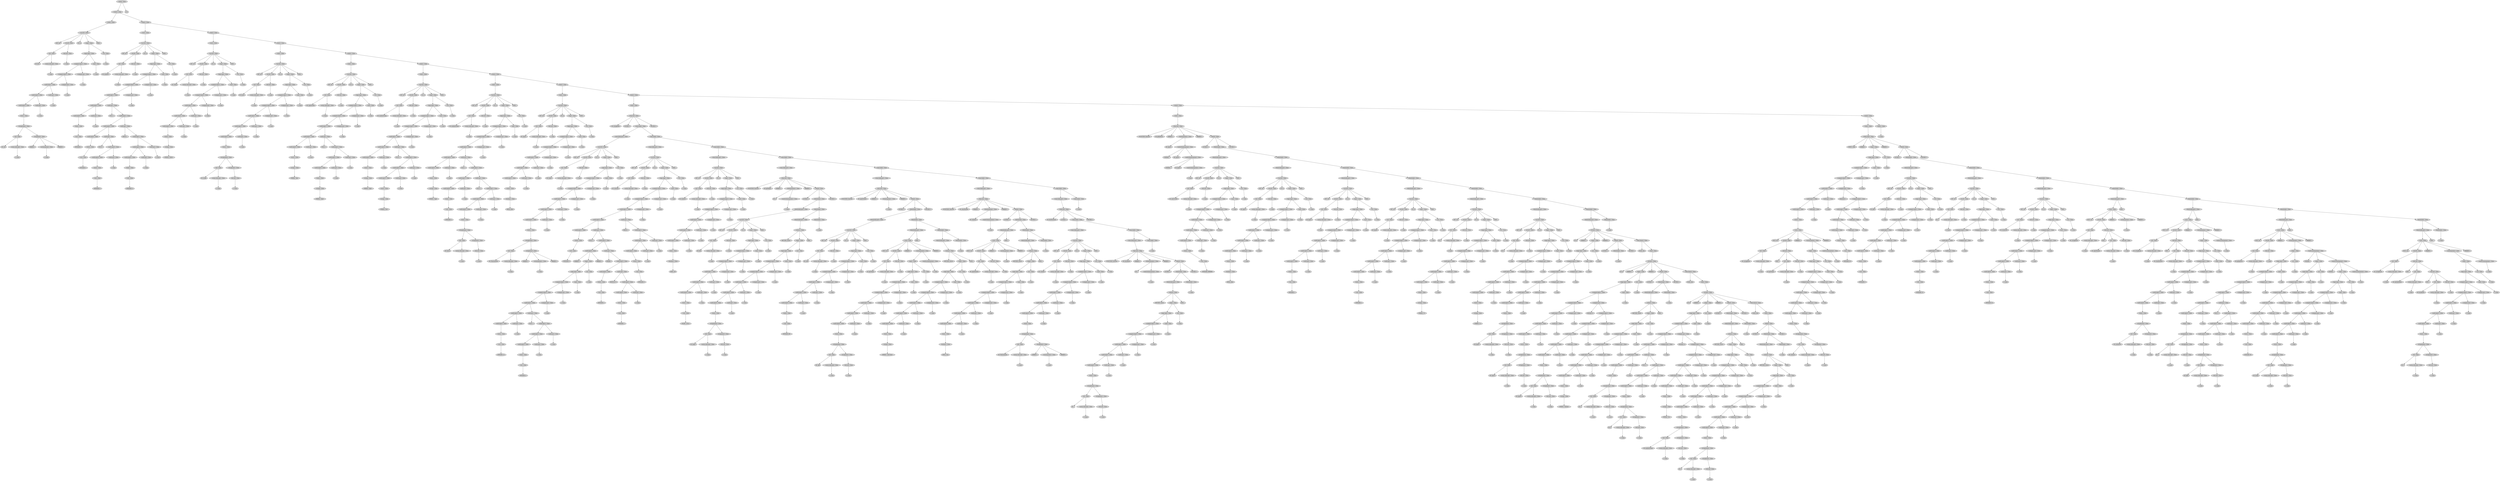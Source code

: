 digraph G {
	graph [ranksep=1.5 ratio=fill]
	node [style=filled]
	overlap=false
	8911560 [label="<prog>: None"]
	8937887 [label="<stmts>: None"]
	8911560 -> 8937887
	2284520 [label="<stmt>: None"]
	8937887 -> 2284520
	8865300 [label="<var-dcl>: None"]
	2284520 -> 8865300
	1564615 [label="SET: set"]
	8865300 -> 1564615
	7583013 [label="<id-ref>: None"]
	8865300 -> 7583013
	2181485 [label="<id>: None"]
	7583013 -> 2181485
	3773958 [label="ID: list1"]
	2181485 -> 3773958
	2714724 [label="<array-subscript>: None"]
	2181485 -> 2714724
	363366 [label="λ: None"]
	2714724 -> 363366
	9928461 [label="<dot-ref>: None"]
	7583013 -> 9928461
	6425214 [label="λ: None"]
	9928461 -> 6425214
	1552412 [label="TO: to"]
	8865300 -> 1552412
	1035923 [label="<expr>: None"]
	8865300 -> 1035923
	1601773 [label="<logic-expr>: None"]
	1035923 -> 1601773
	2106038 [label="<compare-expr1>: None"]
	1601773 -> 2106038
	8840712 [label="<compare-expr2>: None"]
	2106038 -> 8840712
	4654937 [label="<arith-expr1>: None"]
	8840712 -> 4654937
	2056494 [label="<arith-expr2>: None"]
	4654937 -> 2056494
	832039 [label="<arith-expr3>: None"]
	2056494 -> 832039
	9450301 [label="<term>: None"]
	832039 -> 9450301
	4118670 [label="<id-operation>: None"]
	9450301 -> 4118670
	574894 [label="<id>: None"]
	4118670 -> 574894
	3317093 [label="ID: List"]
	574894 -> 3317093
	9781459 [label="<array-subscript>: None"]
	574894 -> 9781459
	9241435 [label="λ: None"]
	9781459 -> 9241435
	6823945 [label="<id-operator>: None"]
	4118670 -> 6823945
	6247673 [label="LPAREN: ("]
	6823945 -> 6247673
	544784 [label="<actual-params>: None"]
	6823945 -> 544784
	7742494 [label="λ: None"]
	544784 -> 7742494
	1808124 [label="RPAREN: )"]
	6823945 -> 1808124
	5802738 [label="<arith-op2>: None"]
	2056494 -> 5802738
	7978943 [label="λ: None"]
	5802738 -> 7978943
	9682445 [label="<arith-op1>: None"]
	4654937 -> 9682445
	4024386 [label="λ: None"]
	9682445 -> 4024386
	4499709 [label="<compare-op2>: None"]
	8840712 -> 4499709
	6231770 [label="λ: None"]
	4499709 -> 6231770
	4240563 [label="<compare-op1>: None"]
	2106038 -> 4240563
	5648554 [label="λ: None"]
	4240563 -> 5648554
	2971086 [label="<and>: None"]
	1601773 -> 2971086
	5349586 [label="λ: None"]
	2971086 -> 5349586
	8574602 [label="<or>: None"]
	1035923 -> 8574602
	5884145 [label="λ: None"]
	8574602 -> 5884145
	3448089 [label="END: ;"]
	8865300 -> 3448089
	6927946 [label="<stmts>: None"]
	8937887 -> 6927946
	3235500 [label="<stmt>: None"]
	6927946 -> 3235500
	30705 [label="<var-dcl>: None"]
	3235500 -> 30705
	2456099 [label="SET: set"]
	30705 -> 2456099
	8721408 [label="<id-ref>: None"]
	30705 -> 8721408
	5414439 [label="<id>: None"]
	8721408 -> 5414439
	1168878 [label="ID: number1"]
	5414439 -> 1168878
	5686809 [label="<array-subscript>: None"]
	5414439 -> 5686809
	913927 [label="λ: None"]
	5686809 -> 913927
	2925591 [label="<dot-ref>: None"]
	8721408 -> 2925591
	1853513 [label="λ: None"]
	2925591 -> 1853513
	3959903 [label="TO: to"]
	30705 -> 3959903
	9925954 [label="<expr>: None"]
	30705 -> 9925954
	4930072 [label="<logic-expr>: None"]
	9925954 -> 4930072
	3793376 [label="<compare-expr1>: None"]
	4930072 -> 3793376
	6973450 [label="<compare-expr2>: None"]
	3793376 -> 6973450
	9324086 [label="<arith-expr1>: None"]
	6973450 -> 9324086
	1686926 [label="<arith-expr2>: None"]
	9324086 -> 1686926
	6746148 [label="<arith-expr3>: None"]
	1686926 -> 6746148
	3513912 [label="<term>: None"]
	6746148 -> 3513912
	6043776 [label="<val>: None"]
	3513912 -> 6043776
	2194567 [label="INTEGER: 4"]
	6043776 -> 2194567
	9351927 [label="<arith-op2>: None"]
	1686926 -> 9351927
	731314 [label="λ: None"]
	9351927 -> 731314
	9494481 [label="<arith-op1>: None"]
	9324086 -> 9494481
	5877530 [label="PLUS: +"]
	9494481 -> 5877530
	5415694 [label="<arith-expr1>: None"]
	9494481 -> 5415694
	5734244 [label="<arith-expr2>: None"]
	5415694 -> 5734244
	6380975 [label="<arith-expr3>: None"]
	5734244 -> 6380975
	7206759 [label="<term>: None"]
	6380975 -> 7206759
	9230927 [label="<val>: None"]
	7206759 -> 9230927
	4152902 [label="INTEGER: 2"]
	9230927 -> 4152902
	8943333 [label="<arith-op2>: None"]
	5734244 -> 8943333
	9457392 [label="MULT: *"]
	8943333 -> 9457392
	1786198 [label="<arith-expr2>: None"]
	8943333 -> 1786198
	8515371 [label="<arith-expr3>: None"]
	1786198 -> 8515371
	1861456 [label="<term>: None"]
	8515371 -> 1861456
	6413849 [label="<val>: None"]
	1861456 -> 6413849
	3982200 [label="INTEGER: 3"]
	6413849 -> 3982200
	7398711 [label="<arith-op2>: None"]
	1786198 -> 7398711
	9465322 [label="λ: None"]
	7398711 -> 9465322
	8993109 [label="<arith-op1>: None"]
	5415694 -> 8993109
	3291881 [label="MINUS: -"]
	8993109 -> 3291881
	1734763 [label="<arith-expr1>: None"]
	8993109 -> 1734763
	9770294 [label="<arith-expr2>: None"]
	1734763 -> 9770294
	3141436 [label="<arith-expr3>: None"]
	9770294 -> 3141436
	4841230 [label="<term>: None"]
	3141436 -> 4841230
	6349335 [label="<val>: None"]
	4841230 -> 6349335
	6662777 [label="INTEGER: 4"]
	6349335 -> 6662777
	6378415 [label="<arith-op2>: None"]
	9770294 -> 6378415
	6722067 [label="λ: None"]
	6378415 -> 6722067
	5089966 [label="<arith-op1>: None"]
	1734763 -> 5089966
	9495578 [label="λ: None"]
	5089966 -> 9495578
	6852694 [label="<compare-op2>: None"]
	6973450 -> 6852694
	7508346 [label="λ: None"]
	6852694 -> 7508346
	9278866 [label="<compare-op1>: None"]
	3793376 -> 9278866
	3131701 [label="λ: None"]
	9278866 -> 3131701
	2377549 [label="<and>: None"]
	4930072 -> 2377549
	6153915 [label="λ: None"]
	2377549 -> 6153915
	12432 [label="<or>: None"]
	9925954 -> 12432
	8519495 [label="λ: None"]
	12432 -> 8519495
	1008207 [label="END: ;"]
	30705 -> 1008207
	5832675 [label="<stmts>: None"]
	6927946 -> 5832675
	6827082 [label="<stmt>: None"]
	5832675 -> 6827082
	1775222 [label="<var-dcl>: None"]
	6827082 -> 1775222
	9778628 [label="SET: set"]
	1775222 -> 9778628
	4535044 [label="<id-ref>: None"]
	1775222 -> 4535044
	7163230 [label="<id>: None"]
	4535044 -> 7163230
	6106559 [label="ID: string"]
	7163230 -> 6106559
	2266537 [label="<array-subscript>: None"]
	7163230 -> 2266537
	2035580 [label="λ: None"]
	2266537 -> 2035580
	8215104 [label="<dot-ref>: None"]
	4535044 -> 8215104
	3337135 [label="λ: None"]
	8215104 -> 3337135
	1891139 [label="TO: to"]
	1775222 -> 1891139
	6382718 [label="<expr>: None"]
	1775222 -> 6382718
	6270220 [label="<logic-expr>: None"]
	6382718 -> 6270220
	466826 [label="<compare-expr1>: None"]
	6270220 -> 466826
	4568903 [label="<compare-expr2>: None"]
	466826 -> 4568903
	989221 [label="<arith-expr1>: None"]
	4568903 -> 989221
	5557629 [label="<arith-expr2>: None"]
	989221 -> 5557629
	8894243 [label="<arith-expr3>: None"]
	5557629 -> 8894243
	6778761 [label="<term>: None"]
	8894243 -> 6778761
	6366446 [label="<string>: None"]
	6778761 -> 6366446
	3174419 [label="STRING: \"Hello\""]
	6366446 -> 3174419
	9851517 [label="<arith-op2>: None"]
	5557629 -> 9851517
	5537881 [label="λ: None"]
	9851517 -> 5537881
	3904520 [label="<arith-op1>: None"]
	989221 -> 3904520
	1161175 [label="λ: None"]
	3904520 -> 1161175
	282650 [label="<compare-op2>: None"]
	4568903 -> 282650
	3974309 [label="λ: None"]
	282650 -> 3974309
	2035717 [label="<compare-op1>: None"]
	466826 -> 2035717
	9394976 [label="λ: None"]
	2035717 -> 9394976
	4530032 [label="<and>: None"]
	6270220 -> 4530032
	3087102 [label="λ: None"]
	4530032 -> 3087102
	9661397 [label="<or>: None"]
	6382718 -> 9661397
	5409914 [label="λ: None"]
	9661397 -> 5409914
	5576946 [label="END: ;"]
	1775222 -> 5576946
	4283112 [label="<stmts>: None"]
	5832675 -> 4283112
	99140 [label="<stmt>: None"]
	4283112 -> 99140
	4411013 [label="<var-dcl>: None"]
	99140 -> 4411013
	8361666 [label="SET: set"]
	4411013 -> 8361666
	9024114 [label="<id-ref>: None"]
	4411013 -> 9024114
	6859005 [label="<id>: None"]
	9024114 -> 6859005
	6535619 [label="ID: bacon"]
	6859005 -> 6535619
	984440 [label="<array-subscript>: None"]
	6859005 -> 984440
	6120158 [label="λ: None"]
	984440 -> 6120158
	6372457 [label="<dot-ref>: None"]
	9024114 -> 6372457
	4715322 [label="λ: None"]
	6372457 -> 4715322
	6620572 [label="TO: to"]
	4411013 -> 6620572
	8376352 [label="<expr>: None"]
	4411013 -> 8376352
	6354671 [label="<logic-expr>: None"]
	8376352 -> 6354671
	7421157 [label="<compare-expr1>: None"]
	6354671 -> 7421157
	1146380 [label="<compare-expr2>: None"]
	7421157 -> 1146380
	5863100 [label="<arith-expr1>: None"]
	1146380 -> 5863100
	3146152 [label="<arith-expr2>: None"]
	5863100 -> 3146152
	2414452 [label="<arith-expr3>: None"]
	3146152 -> 2414452
	6158399 [label="<term>: None"]
	2414452 -> 6158399
	8962675 [label="<id-operation>: None"]
	6158399 -> 8962675
	6445852 [label="<id>: None"]
	8962675 -> 6445852
	8360238 [label="ID: string"]
	6445852 -> 8360238
	2817088 [label="<array-subscript>: None"]
	6445852 -> 2817088
	5175063 [label="λ: None"]
	2817088 -> 5175063
	9453022 [label="<id-operator>: None"]
	8962675 -> 9453022
	6855066 [label="<dot-ref>: None"]
	9453022 -> 6855066
	9023642 [label="λ: None"]
	6855066 -> 9023642
	3511149 [label="<arith-op2>: None"]
	3146152 -> 3511149
	4035196 [label="λ: None"]
	3511149 -> 4035196
	7582617 [label="<arith-op1>: None"]
	5863100 -> 7582617
	8368810 [label="λ: None"]
	7582617 -> 8368810
	6262137 [label="<compare-op2>: None"]
	1146380 -> 6262137
	833471 [label="λ: None"]
	6262137 -> 833471
	6778299 [label="<compare-op1>: None"]
	7421157 -> 6778299
	6043680 [label="λ: None"]
	6778299 -> 6043680
	9609999 [label="<and>: None"]
	6354671 -> 9609999
	6027324 [label="λ: None"]
	9609999 -> 6027324
	5736304 [label="<or>: None"]
	8376352 -> 5736304
	5079454 [label="λ: None"]
	5736304 -> 5079454
	3102127 [label="END: ;"]
	4411013 -> 3102127
	9423979 [label="<stmts>: None"]
	4283112 -> 9423979
	5773027 [label="<stmt>: None"]
	9423979 -> 5773027
	1585629 [label="<var-dcl>: None"]
	5773027 -> 1585629
	3747625 [label="SET: set"]
	1585629 -> 3747625
	2552817 [label="<id-ref>: None"]
	1585629 -> 2552817
	1670180 [label="<id>: None"]
	2552817 -> 1670180
	7660806 [label="ID: superString"]
	1670180 -> 7660806
	6272144 [label="<array-subscript>: None"]
	1670180 -> 6272144
	4575179 [label="λ: None"]
	6272144 -> 4575179
	4125366 [label="<dot-ref>: None"]
	2552817 -> 4125366
	143561 [label="λ: None"]
	4125366 -> 143561
	8740001 [label="TO: to"]
	1585629 -> 8740001
	427714 [label="<expr>: None"]
	1585629 -> 427714
	3809768 [label="<logic-expr>: None"]
	427714 -> 3809768
	9617089 [label="<compare-expr1>: None"]
	3809768 -> 9617089
	9255911 [label="<compare-expr2>: None"]
	9617089 -> 9255911
	7504689 [label="<arith-expr1>: None"]
	9255911 -> 7504689
	6924768 [label="<arith-expr2>: None"]
	7504689 -> 6924768
	602999 [label="<arith-expr3>: None"]
	6924768 -> 602999
	3930601 [label="<term>: None"]
	602999 -> 3930601
	2952398 [label="<string>: None"]
	3930601 -> 2952398
	387425 [label="STRING: \"hey\""]
	2952398 -> 387425
	343003 [label="<arith-op2>: None"]
	6924768 -> 343003
	4628110 [label="λ: None"]
	343003 -> 4628110
	3388664 [label="<arith-op1>: None"]
	7504689 -> 3388664
	9460150 [label="PLUS: +"]
	3388664 -> 9460150
	9914671 [label="<arith-expr1>: None"]
	3388664 -> 9914671
	5599729 [label="<arith-expr2>: None"]
	9914671 -> 5599729
	5465005 [label="<arith-expr3>: None"]
	5599729 -> 5465005
	4228225 [label="<term>: None"]
	5465005 -> 4228225
	6533836 [label="<string>: None"]
	4228225 -> 6533836
	711522 [label="STRING: \"baby\""]
	6533836 -> 711522
	3185806 [label="<arith-op2>: None"]
	5599729 -> 3185806
	7425006 [label="λ: None"]
	3185806 -> 7425006
	3519666 [label="<arith-op1>: None"]
	9914671 -> 3519666
	6883270 [label="λ: None"]
	3519666 -> 6883270
	5946284 [label="<compare-op2>: None"]
	9255911 -> 5946284
	7737809 [label="λ: None"]
	5946284 -> 7737809
	1890092 [label="<compare-op1>: None"]
	9617089 -> 1890092
	465329 [label="λ: None"]
	1890092 -> 465329
	6872641 [label="<and>: None"]
	3809768 -> 6872641
	7982738 [label="λ: None"]
	6872641 -> 7982738
	7020948 [label="<or>: None"]
	427714 -> 7020948
	5589158 [label="λ: None"]
	7020948 -> 5589158
	4431515 [label="END: ;"]
	1585629 -> 4431515
	9510882 [label="<stmts>: None"]
	9423979 -> 9510882
	2216011 [label="<stmt>: None"]
	9510882 -> 2216011
	7040397 [label="<var-dcl>: None"]
	2216011 -> 7040397
	2195647 [label="SET: set"]
	7040397 -> 2195647
	7600589 [label="<id-ref>: None"]
	7040397 -> 7600589
	9675700 [label="<id>: None"]
	7600589 -> 9675700
	2871700 [label="ID: numberString"]
	9675700 -> 2871700
	4644380 [label="<array-subscript>: None"]
	9675700 -> 4644380
	4859813 [label="λ: None"]
	4644380 -> 4859813
	2060419 [label="<dot-ref>: None"]
	7600589 -> 2060419
	106550 [label="λ: None"]
	2060419 -> 106550
	6193297 [label="TO: to"]
	7040397 -> 6193297
	9355006 [label="<expr>: None"]
	7040397 -> 9355006
	4986722 [label="<logic-expr>: None"]
	9355006 -> 4986722
	4907740 [label="<compare-expr1>: None"]
	4986722 -> 4907740
	208323 [label="<compare-expr2>: None"]
	4907740 -> 208323
	7641183 [label="<arith-expr1>: None"]
	208323 -> 7641183
	8465949 [label="<arith-expr2>: None"]
	7641183 -> 8465949
	4031186 [label="<arith-expr3>: None"]
	8465949 -> 4031186
	8388695 [label="<term>: None"]
	4031186 -> 8388695
	74852 [label="<string>: None"]
	8388695 -> 74852
	2027638 [label="STRING: \"high\""]
	74852 -> 2027638
	3516425 [label="<arith-op2>: None"]
	8465949 -> 3516425
	5484946 [label="λ: None"]
	3516425 -> 5484946
	3955687 [label="<arith-op1>: None"]
	7641183 -> 3955687
	5535865 [label="PLUS: +"]
	3955687 -> 5535865
	5047240 [label="<arith-expr1>: None"]
	3955687 -> 5047240
	6242586 [label="<arith-expr2>: None"]
	5047240 -> 6242586
	8538809 [label="<arith-expr3>: None"]
	6242586 -> 8538809
	6147059 [label="<term>: None"]
	8538809 -> 6147059
	9051157 [label="<string>: None"]
	6147059 -> 9051157
	3535161 [label="STRING: \"five\""]
	9051157 -> 3535161
	7117633 [label="<arith-op2>: None"]
	6242586 -> 7117633
	200996 [label="λ: None"]
	7117633 -> 200996
	333784 [label="<arith-op1>: None"]
	5047240 -> 333784
	6642993 [label="λ: None"]
	333784 -> 6642993
	8122260 [label="<compare-op2>: None"]
	208323 -> 8122260
	1685637 [label="λ: None"]
	8122260 -> 1685637
	9403210 [label="<compare-op1>: None"]
	4907740 -> 9403210
	3043287 [label="λ: None"]
	9403210 -> 3043287
	5374913 [label="<and>: None"]
	4986722 -> 5374913
	528706 [label="λ: None"]
	5374913 -> 528706
	8819600 [label="<or>: None"]
	9355006 -> 8819600
	1003192 [label="λ: None"]
	8819600 -> 1003192
	6319326 [label="END: ;"]
	7040397 -> 6319326
	4142924 [label="<stmts>: None"]
	9510882 -> 4142924
	3723738 [label="<stmt>: None"]
	4142924 -> 3723738
	3981412 [label="<var-dcl>: None"]
	3723738 -> 3981412
	6709046 [label="SET: set"]
	3981412 -> 6709046
	9954860 [label="<id-ref>: None"]
	3981412 -> 9954860
	3683283 [label="<id>: None"]
	9954860 -> 3683283
	4323351 [label="ID: numberString"]
	3683283 -> 4323351
	5194846 [label="<array-subscript>: None"]
	3683283 -> 5194846
	4212695 [label="λ: None"]
	5194846 -> 4212695
	4052214 [label="<dot-ref>: None"]
	9954860 -> 4052214
	7557845 [label="λ: None"]
	4052214 -> 7557845
	8096183 [label="TO: to"]
	3981412 -> 8096183
	251222 [label="<expr>: None"]
	3981412 -> 251222
	7488710 [label="<logic-expr>: None"]
	251222 -> 7488710
	5142551 [label="<compare-expr1>: None"]
	7488710 -> 5142551
	5754449 [label="<compare-expr2>: None"]
	5142551 -> 5754449
	5349148 [label="<arith-expr1>: None"]
	5754449 -> 5349148
	822068 [label="<arith-expr2>: None"]
	5349148 -> 822068
	5416927 [label="<arith-expr3>: None"]
	822068 -> 5416927
	124848 [label="<term>: None"]
	5416927 -> 124848
	4108767 [label="<string>: None"]
	124848 -> 4108767
	2977721 [label="STRING: \"high\""]
	4108767 -> 2977721
	8425850 [label="<arith-op2>: None"]
	822068 -> 8425850
	8443953 [label="λ: None"]
	8425850 -> 8443953
	1364943 [label="<arith-op1>: None"]
	5349148 -> 1364943
	1983308 [label="PLUS: +"]
	1364943 -> 1983308
	2664742 [label="<arith-expr1>: None"]
	1364943 -> 2664742
	7918143 [label="<arith-expr2>: None"]
	2664742 -> 7918143
	5652253 [label="<arith-expr3>: None"]
	7918143 -> 5652253
	1183170 [label="<term>: None"]
	5652253 -> 1183170
	7136969 [label="<val>: None"]
	1183170 -> 7136969
	4688998 [label="INTEGER: 5"]
	7136969 -> 4688998
	3091699 [label="<arith-op2>: None"]
	7918143 -> 3091699
	353320 [label="λ: None"]
	3091699 -> 353320
	2896772 [label="<arith-op1>: None"]
	2664742 -> 2896772
	278543 [label="PLUS: +"]
	2896772 -> 278543
	7408509 [label="<arith-expr1>: None"]
	2896772 -> 7408509
	2485619 [label="<arith-expr2>: None"]
	7408509 -> 2485619
	690028 [label="<arith-expr3>: None"]
	2485619 -> 690028
	4360166 [label="<term>: None"]
	690028 -> 4360166
	6881133 [label="<id-operation>: None"]
	4360166 -> 6881133
	9787128 [label="<id>: None"]
	6881133 -> 9787128
	8975600 [label="ID: bacon"]
	9787128 -> 8975600
	3285032 [label="<array-subscript>: None"]
	9787128 -> 3285032
	5857590 [label="λ: None"]
	3285032 -> 5857590
	3870593 [label="<id-operator>: None"]
	6881133 -> 3870593
	4222059 [label="<dot-ref>: None"]
	3870593 -> 4222059
	4059576 [label="λ: None"]
	4222059 -> 4059576
	7295054 [label="<arith-op2>: None"]
	2485619 -> 7295054
	2884763 [label="λ: None"]
	7295054 -> 2884763
	2261490 [label="<arith-op1>: None"]
	7408509 -> 2261490
	3573469 [label="λ: None"]
	2261490 -> 3573469
	9623377 [label="<compare-op2>: None"]
	5754449 -> 9623377
	602745 [label="λ: None"]
	9623377 -> 602745
	355522 [label="<compare-op1>: None"]
	5142551 -> 355522
	2309005 [label="λ: None"]
	355522 -> 2309005
	5733153 [label="<and>: None"]
	7488710 -> 5733153
	520033 [label="λ: None"]
	5733153 -> 520033
	3242573 [label="<or>: None"]
	251222 -> 3242573
	7807236 [label="λ: None"]
	3242573 -> 7807236
	2474504 [label="END: ;"]
	3981412 -> 2474504
	4106101 [label="<stmts>: None"]
	4142924 -> 4106101
	6257147 [label="<stmt>: None"]
	4106101 -> 6257147
	4660569 [label="<var-dcl>: None"]
	6257147 -> 4660569
	9204471 [label="SET: set"]
	4660569 -> 9204471
	7138742 [label="<id-ref>: None"]
	4660569 -> 7138742
	8993541 [label="<id>: None"]
	7138742 -> 8993541
	2741916 [label="ID: input1"]
	8993541 -> 2741916
	4504032 [label="<array-subscript>: None"]
	8993541 -> 4504032
	4309237 [label="λ: None"]
	4504032 -> 4309237
	4182294 [label="<dot-ref>: None"]
	7138742 -> 4182294
	6812326 [label="λ: None"]
	4182294 -> 6812326
	1065508 [label="TO: to"]
	4660569 -> 1065508
	9540704 [label="<expr>: None"]
	4660569 -> 9540704
	4601042 [label="<logic-expr>: None"]
	9540704 -> 4601042
	9970790 [label="<compare-expr1>: None"]
	4601042 -> 9970790
	3107477 [label="<compare-expr2>: None"]
	9970790 -> 3107477
	4997955 [label="<arith-expr1>: None"]
	3107477 -> 4997955
	955206 [label="<arith-expr2>: None"]
	4997955 -> 955206
	3413014 [label="<arith-expr3>: None"]
	955206 -> 3413014
	1004493 [label="<term>: None"]
	3413014 -> 1004493
	2203145 [label="<boolean>: None"]
	1004493 -> 2203145
	5723187 [label="BOOL: false"]
	2203145 -> 5723187
	3721344 [label="<arith-op2>: None"]
	955206 -> 3721344
	1720458 [label="λ: None"]
	3721344 -> 1720458
	5718097 [label="<arith-op1>: None"]
	4997955 -> 5718097
	2290655 [label="λ: None"]
	5718097 -> 2290655
	6211234 [label="<compare-op2>: None"]
	3107477 -> 6211234
	5073646 [label="λ: None"]
	6211234 -> 5073646
	2485518 [label="<compare-op1>: None"]
	9970790 -> 2485518
	507265 [label="λ: None"]
	2485518 -> 507265
	2500103 [label="<and>: None"]
	4601042 -> 2500103
	9656722 [label="λ: None"]
	2500103 -> 9656722
	5817373 [label="<or>: None"]
	9540704 -> 5817373
	5854650 [label="λ: None"]
	5817373 -> 5854650
	9680690 [label="END: ;"]
	4660569 -> 9680690
	9921402 [label="<stmts>: None"]
	4106101 -> 9921402
	3043391 [label="<stmt>: None"]
	9921402 -> 3043391
	4452497 [label="<class-dcl>: None"]
	3043391 -> 4452497
	1937607 [label="ID: LivingRoom"]
	4452497 -> 1937607
	1026821 [label="LCURLY: {"]
	4452497 -> 1026821
	3763580 [label="<class-body>: None"]
	4452497 -> 3763580
	8471115 [label="<class-body-part>: None"]
	3763580 -> 8471115
	5100286 [label="<var-dcl>: None"]
	8471115 -> 5100286
	1493466 [label="SET: set"]
	5100286 -> 1493466
	9431190 [label="<id-ref>: None"]
	5100286 -> 9431190
	1447750 [label="<id>: None"]
	9431190 -> 1447750
	2915796 [label="ID: temp1"]
	1447750 -> 2915796
	3039067 [label="<array-subscript>: None"]
	1447750 -> 3039067
	4536521 [label="λ: None"]
	3039067 -> 4536521
	4402186 [label="<dot-ref>: None"]
	9431190 -> 4402186
	3430205 [label="λ: None"]
	4402186 -> 3430205
	6417171 [label="TO: to"]
	5100286 -> 6417171
	7192002 [label="<expr>: None"]
	5100286 -> 7192002
	1466813 [label="<logic-expr>: None"]
	7192002 -> 1466813
	8087121 [label="<compare-expr1>: None"]
	1466813 -> 8087121
	7344604 [label="<compare-expr2>: None"]
	8087121 -> 7344604
	1981828 [label="<arith-expr1>: None"]
	7344604 -> 1981828
	4009846 [label="<arith-expr2>: None"]
	1981828 -> 4009846
	4233246 [label="<arith-expr3>: None"]
	4009846 -> 4233246
	6055840 [label="<term>: None"]
	4233246 -> 6055840
	8809573 [label="<id-operation>: None"]
	6055840 -> 8809573
	5716364 [label="<id>: None"]
	8809573 -> 5716364
	7222443 [label="ID: Thermometer"]
	5716364 -> 7222443
	9679617 [label="<array-subscript>: None"]
	5716364 -> 9679617
	5376569 [label="λ: None"]
	9679617 -> 5376569
	8441896 [label="<id-operator>: None"]
	8809573 -> 8441896
	4182722 [label="LPAREN: ("]
	8441896 -> 4182722
	8176895 [label="<actual-params>: None"]
	8441896 -> 8176895
	2623367 [label="λ: None"]
	8176895 -> 2623367
	5803802 [label="RPAREN: )"]
	8441896 -> 5803802
	2840872 [label="<arith-op2>: None"]
	4009846 -> 2840872
	5723988 [label="λ: None"]
	2840872 -> 5723988
	9318121 [label="<arith-op1>: None"]
	1981828 -> 9318121
	6072979 [label="λ: None"]
	9318121 -> 6072979
	7959834 [label="<compare-op2>: None"]
	7344604 -> 7959834
	8024806 [label="λ: None"]
	7959834 -> 8024806
	56375 [label="<compare-op1>: None"]
	8087121 -> 56375
	6506258 [label="λ: None"]
	56375 -> 6506258
	2885886 [label="<and>: None"]
	1466813 -> 2885886
	3332212 [label="λ: None"]
	2885886 -> 3332212
	9502534 [label="<or>: None"]
	7192002 -> 9502534
	7469596 [label="λ: None"]
	9502534 -> 7469596
	1114997 [label="END: ;"]
	5100286 -> 1114997
	2602543 [label="<class-body>: None"]
	3763580 -> 2602543
	2216480 [label="<class-body-part>: None"]
	2602543 -> 2216480
	4128184 [label="<var-dcl>: None"]
	2216480 -> 4128184
	8486898 [label="SET: set"]
	4128184 -> 8486898
	272353 [label="<id-ref>: None"]
	4128184 -> 272353
	7227061 [label="<id>: None"]
	272353 -> 7227061
	900059 [label="ID: constant"]
	7227061 -> 900059
	6720020 [label="<array-subscript>: None"]
	7227061 -> 6720020
	8028252 [label="λ: None"]
	6720020 -> 8028252
	761947 [label="<dot-ref>: None"]
	272353 -> 761947
	3819096 [label="λ: None"]
	761947 -> 3819096
	8813046 [label="TO: to"]
	4128184 -> 8813046
	4434689 [label="<expr>: None"]
	4128184 -> 4434689
	4889531 [label="<logic-expr>: None"]
	4434689 -> 4889531
	8680354 [label="<compare-expr1>: None"]
	4889531 -> 8680354
	914970 [label="<compare-expr2>: None"]
	8680354 -> 914970
	4866568 [label="<arith-expr1>: None"]
	914970 -> 4866568
	8305016 [label="<arith-expr2>: None"]
	4866568 -> 8305016
	3651425 [label="<arith-expr3>: None"]
	8305016 -> 3651425
	6656898 [label="<term>: None"]
	3651425 -> 6656898
	3489457 [label="<val>: None"]
	6656898 -> 3489457
	1581171 [label="INTEGER: 5"]
	3489457 -> 1581171
	9036164 [label="<arith-op2>: None"]
	8305016 -> 9036164
	7614527 [label="MULT: *"]
	9036164 -> 7614527
	5608871 [label="<arith-expr2>: None"]
	9036164 -> 5608871
	5717501 [label="<arith-expr3>: None"]
	5608871 -> 5717501
	6849343 [label="LPAREN: ("]
	5717501 -> 6849343
	7819526 [label="<expr>: None"]
	5717501 -> 7819526
	801579 [label="<logic-expr>: None"]
	7819526 -> 801579
	2822556 [label="<compare-expr1>: None"]
	801579 -> 2822556
	1259335 [label="<compare-expr2>: None"]
	2822556 -> 1259335
	1224369 [label="<arith-expr1>: None"]
	1259335 -> 1224369
	8483590 [label="<arith-expr2>: None"]
	1224369 -> 8483590
	5175613 [label="<arith-expr3>: None"]
	8483590 -> 5175613
	6920819 [label="<term>: None"]
	5175613 -> 6920819
	3762065 [label="<val>: None"]
	6920819 -> 3762065
	853883 [label="INTEGER: 10"]
	3762065 -> 853883
	8978888 [label="<arith-op2>: None"]
	8483590 -> 8978888
	6587381 [label="λ: None"]
	8978888 -> 6587381
	6066648 [label="<arith-op1>: None"]
	1224369 -> 6066648
	4858383 [label="PLUS: +"]
	6066648 -> 4858383
	6332730 [label="<arith-expr1>: None"]
	6066648 -> 6332730
	8386930 [label="<arith-expr2>: None"]
	6332730 -> 8386930
	4111325 [label="<arith-expr3>: None"]
	8386930 -> 4111325
	9921079 [label="<term>: None"]
	4111325 -> 9921079
	3873784 [label="<val>: None"]
	9921079 -> 3873784
	4049938 [label="INTEGER: 4"]
	3873784 -> 4049938
	4252707 [label="<arith-op2>: None"]
	8386930 -> 4252707
	8026006 [label="λ: None"]
	4252707 -> 8026006
	1707837 [label="<arith-op1>: None"]
	6332730 -> 1707837
	7349758 [label="λ: None"]
	1707837 -> 7349758
	9932911 [label="<compare-op2>: None"]
	1259335 -> 9932911
	5291818 [label="λ: None"]
	9932911 -> 5291818
	4143564 [label="<compare-op1>: None"]
	2822556 -> 4143564
	6752385 [label="λ: None"]
	4143564 -> 6752385
	4469883 [label="<and>: None"]
	801579 -> 4469883
	3006498 [label="λ: None"]
	4469883 -> 3006498
	3951720 [label="<or>: None"]
	7819526 -> 3951720
	1893801 [label="λ: None"]
	3951720 -> 1893801
	1255403 [label="RPAREN: )"]
	5717501 -> 1255403
	4220642 [label="<arith-op2>: None"]
	5608871 -> 4220642
	9820160 [label="DIVIDE: /"]
	4220642 -> 9820160
	2022606 [label="<arith-expr2>: None"]
	4220642 -> 2022606
	7404416 [label="<arith-expr3>: None"]
	2022606 -> 7404416
	4517127 [label="<term>: None"]
	7404416 -> 4517127
	1908158 [label="<val>: None"]
	4517127 -> 1908158
	4133436 [label="INTEGER: 2"]
	1908158 -> 4133436
	8369256 [label="<arith-op2>: None"]
	2022606 -> 8369256
	6886923 [label="MODULO: %"]
	8369256 -> 6886923
	3713817 [label="<arith-expr2>: None"]
	8369256 -> 3713817
	4698776 [label="<arith-expr3>: None"]
	3713817 -> 4698776
	2675466 [label="<term>: None"]
	4698776 -> 2675466
	5396156 [label="<val>: None"]
	2675466 -> 5396156
	4508534 [label="INTEGER: 1"]
	5396156 -> 4508534
	771747 [label="<arith-op2>: None"]
	3713817 -> 771747
	8519995 [label="λ: None"]
	771747 -> 8519995
	8416952 [label="<arith-op1>: None"]
	4866568 -> 8416952
	4421993 [label="MINUS: -"]
	8416952 -> 4421993
	8633630 [label="<arith-expr1>: None"]
	8416952 -> 8633630
	491399 [label="<arith-expr2>: None"]
	8633630 -> 491399
	9650072 [label="<arith-expr3>: None"]
	491399 -> 9650072
	2958171 [label="<term>: None"]
	9650072 -> 2958171
	5869228 [label="<val>: None"]
	2958171 -> 5869228
	3969883 [label="INTEGER: 3"]
	5869228 -> 3969883
	1684554 [label="<arith-op2>: None"]
	491399 -> 1684554
	9631291 [label="λ: None"]
	1684554 -> 9631291
	3116106 [label="<arith-op1>: None"]
	8633630 -> 3116106
	7533289 [label="λ: None"]
	3116106 -> 7533289
	7874178 [label="<compare-op2>: None"]
	914970 -> 7874178
	4145199 [label="λ: None"]
	7874178 -> 4145199
	8414094 [label="<compare-op1>: None"]
	8680354 -> 8414094
	2764892 [label="λ: None"]
	8414094 -> 2764892
	3563488 [label="<and>: None"]
	4889531 -> 3563488
	1764635 [label="λ: None"]
	3563488 -> 1764635
	171023 [label="<or>: None"]
	4434689 -> 171023
	1265913 [label="λ: None"]
	171023 -> 1265913
	6336168 [label="END: ;"]
	4128184 -> 6336168
	4579698 [label="<class-body>: None"]
	2602543 -> 4579698
	7405846 [label="<class-body-part>: None"]
	4579698 -> 7405846
	1144325 [label="<var-dcl>: None"]
	7405846 -> 1144325
	370948 [label="SET: set"]
	1144325 -> 370948
	5567940 [label="<id-ref>: None"]
	1144325 -> 5567940
	1555900 [label="<id>: None"]
	5567940 -> 1555900
	8779226 [label="ID: window1"]
	1555900 -> 8779226
	8022915 [label="<array-subscript>: None"]
	1555900 -> 8022915
	7508206 [label="λ: None"]
	8022915 -> 7508206
	6376494 [label="<dot-ref>: None"]
	5567940 -> 6376494
	5525507 [label="λ: None"]
	6376494 -> 5525507
	8656640 [label="TO: to"]
	1144325 -> 8656640
	106179 [label="<expr>: None"]
	1144325 -> 106179
	6221674 [label="<logic-expr>: None"]
	106179 -> 6221674
	8622474 [label="<compare-expr1>: None"]
	6221674 -> 8622474
	8961875 [label="<compare-expr2>: None"]
	8622474 -> 8961875
	9130248 [label="<arith-expr1>: None"]
	8961875 -> 9130248
	5541186 [label="<arith-expr2>: None"]
	9130248 -> 5541186
	5473045 [label="<arith-expr3>: None"]
	5541186 -> 5473045
	5009746 [label="<term>: None"]
	5473045 -> 5009746
	5174720 [label="<boolean>: None"]
	5009746 -> 5174720
	2621183 [label="BOOL: off"]
	5174720 -> 2621183
	8638529 [label="<arith-op2>: None"]
	5541186 -> 8638529
	8197237 [label="λ: None"]
	8638529 -> 8197237
	7757053 [label="<arith-op1>: None"]
	9130248 -> 7757053
	4428065 [label="λ: None"]
	7757053 -> 4428065
	6771869 [label="<compare-op2>: None"]
	8961875 -> 6771869
	6000621 [label="λ: None"]
	6771869 -> 6000621
	2716141 [label="<compare-op1>: None"]
	8622474 -> 2716141
	137414 [label="λ: None"]
	2716141 -> 137414
	119619 [label="<and>: None"]
	6221674 -> 119619
	5902841 [label="λ: None"]
	119619 -> 5902841
	9847725 [label="<or>: None"]
	106179 -> 9847725
	5971518 [label="λ: None"]
	9847725 -> 5971518
	1036392 [label="END: ;"]
	1144325 -> 1036392
	279333 [label="<class-body>: None"]
	4579698 -> 279333
	7377761 [label="<class-body-part>: None"]
	279333 -> 7377761
	7370888 [label="<func-dcl>: None"]
	7377761 -> 7370888
	3825808 [label="FUNCTION: function"]
	7370888 -> 3825808
	9461573 [label="ID: getTemp1"]
	7370888 -> 9461573
	7991162 [label="LPAREN: ("]
	7370888 -> 7991162
	5672847 [label="<formal-params>: None"]
	7370888 -> 5672847
	3754208 [label="ID: n"]
	5672847 -> 3754208
	6183673 [label="<multi-formal-params>: None"]
	5672847 -> 6183673
	2841912 [label="λ: None"]
	6183673 -> 2841912
	6218584 [label="RPAREN: )"]
	7370888 -> 6218584
	5981803 [label="<block>: None"]
	7370888 -> 5981803
	4445813 [label="LCURLY: {"]
	5981803 -> 4445813
	1888731 [label="<block-body>: None"]
	5981803 -> 1888731
	1490987 [label="<block-body-part>: None"]
	1888731 -> 1490987
	1502151 [label="<var-dcl>: None"]
	1490987 -> 1502151
	2227357 [label="SET: set"]
	1502151 -> 2227357
	2828823 [label="<id-ref>: None"]
	1502151 -> 2828823
	7915016 [label="<id>: None"]
	2828823 -> 7915016
	7921379 [label="ID: dab"]
	7915016 -> 7921379
	5591065 [label="<array-subscript>: None"]
	7915016 -> 5591065
	9054235 [label="λ: None"]
	5591065 -> 9054235
	2609808 [label="<dot-ref>: None"]
	2828823 -> 2609808
	8185328 [label="λ: None"]
	2609808 -> 8185328
	8230476 [label="TO: to"]
	1502151 -> 8230476
	4720488 [label="<expr>: None"]
	1502151 -> 4720488
	1999205 [label="<logic-expr>: None"]
	4720488 -> 1999205
	1783364 [label="<compare-expr1>: None"]
	1999205 -> 1783364
	5887600 [label="<compare-expr2>: None"]
	1783364 -> 5887600
	42005 [label="<arith-expr1>: None"]
	5887600 -> 42005
	5515240 [label="<arith-expr2>: None"]
	42005 -> 5515240
	6391306 [label="<arith-expr3>: None"]
	5515240 -> 6391306
	2916757 [label="<term>: None"]
	6391306 -> 2916757
	8681840 [label="<val>: None"]
	2916757 -> 8681840
	8666545 [label="FLOAT: 1234.2"]
	8681840 -> 8666545
	9925569 [label="<arith-op2>: None"]
	5515240 -> 9925569
	5268922 [label="λ: None"]
	9925569 -> 5268922
	8879530 [label="<arith-op1>: None"]
	42005 -> 8879530
	7217660 [label="λ: None"]
	8879530 -> 7217660
	9404647 [label="<compare-op2>: None"]
	5887600 -> 9404647
	8643784 [label="λ: None"]
	9404647 -> 8643784
	6912362 [label="<compare-op1>: None"]
	1783364 -> 6912362
	5198064 [label="λ: None"]
	6912362 -> 5198064
	6379991 [label="<and>: None"]
	1999205 -> 6379991
	5933689 [label="λ: None"]
	6379991 -> 5933689
	9777091 [label="<or>: None"]
	4720488 -> 9777091
	2298585 [label="λ: None"]
	9777091 -> 2298585
	9742696 [label="END: ;"]
	1502151 -> 9742696
	6324570 [label="<block-body>: None"]
	1888731 -> 6324570
	6433186 [label="<block-body-part>: None"]
	6324570 -> 6433186
	4862086 [label="<return>: None"]
	6433186 -> 4862086
	9212253 [label="RETURN: return"]
	4862086 -> 9212253
	2747235 [label="<expr>: None"]
	4862086 -> 2747235
	6373028 [label="<logic-expr>: None"]
	2747235 -> 6373028
	8202065 [label="<compare-expr1>: None"]
	6373028 -> 8202065
	8006013 [label="<compare-expr2>: None"]
	8202065 -> 8006013
	9837016 [label="<arith-expr1>: None"]
	8006013 -> 9837016
	278889 [label="<arith-expr2>: None"]
	9837016 -> 278889
	992428 [label="<arith-expr3>: None"]
	278889 -> 992428
	2095465 [label="<term>: None"]
	992428 -> 2095465
	5307403 [label="<id-operation>: None"]
	2095465 -> 5307403
	2152465 [label="<id>: None"]
	5307403 -> 2152465
	9541428 [label="ID: temp1"]
	2152465 -> 9541428
	2963588 [label="<array-subscript>: None"]
	2152465 -> 2963588
	3447549 [label="λ: None"]
	2963588 -> 3447549
	3824564 [label="<id-operator>: None"]
	5307403 -> 3824564
	6927261 [label="<dot-ref>: None"]
	3824564 -> 6927261
	4187406 [label="λ: None"]
	6927261 -> 4187406
	7218044 [label="<arith-op2>: None"]
	278889 -> 7218044
	9717102 [label="λ: None"]
	7218044 -> 9717102
	4586795 [label="<arith-op1>: None"]
	9837016 -> 4586795
	6964043 [label="λ: None"]
	4586795 -> 6964043
	9685939 [label="<compare-op2>: None"]
	8006013 -> 9685939
	7140544 [label="λ: None"]
	9685939 -> 7140544
	312248 [label="<compare-op1>: None"]
	8202065 -> 312248
	8633290 [label="λ: None"]
	312248 -> 8633290
	6614795 [label="<and>: None"]
	6373028 -> 6614795
	1056679 [label="λ: None"]
	6614795 -> 1056679
	5336777 [label="<or>: None"]
	2747235 -> 5336777
	4621238 [label="λ: None"]
	5336777 -> 4621238
	9824647 [label="END: ;"]
	4862086 -> 9824647
	6158557 [label="<block-body>: None"]
	6324570 -> 6158557
	6913036 [label="λ: None"]
	6158557 -> 6913036
	5246833 [label="RCURLY: }"]
	5981803 -> 5246833
	7756390 [label="<class-body>: None"]
	279333 -> 7756390
	2630174 [label="<class-body-part>: None"]
	7756390 -> 2630174
	9741576 [label="<func-dcl>: None"]
	2630174 -> 9741576
	3925020 [label="FUNCTION: function"]
	9741576 -> 3925020
	4419282 [label="ID: openWindow"]
	9741576 -> 4419282
	7944042 [label="LPAREN: ("]
	9741576 -> 7944042
	1574003 [label="<formal-params>: None"]
	9741576 -> 1574003
	6986289 [label="λ: None"]
	1574003 -> 6986289
	9976130 [label="RPAREN: )"]
	9741576 -> 9976130
	5070485 [label="<block>: None"]
	9741576 -> 5070485
	7916409 [label="LCURLY: {"]
	5070485 -> 7916409
	1125545 [label="<block-body>: None"]
	5070485 -> 1125545
	9048071 [label="<block-body-part>: None"]
	1125545 -> 9048071
	8233215 [label="<var-dcl>: None"]
	9048071 -> 8233215
	1425374 [label="SET: set"]
	8233215 -> 1425374
	4693741 [label="<id-ref>: None"]
	8233215 -> 4693741
	654512 [label="<id>: None"]
	4693741 -> 654512
	9182869 [label="ID: clap"]
	654512 -> 9182869
	7234364 [label="<array-subscript>: None"]
	654512 -> 7234364
	6255029 [label="λ: None"]
	7234364 -> 6255029
	9173064 [label="<dot-ref>: None"]
	4693741 -> 9173064
	8704312 [label="λ: None"]
	9173064 -> 8704312
	1855697 [label="TO: to"]
	8233215 -> 1855697
	7372113 [label="<expr>: None"]
	8233215 -> 7372113
	6221771 [label="<logic-expr>: None"]
	7372113 -> 6221771
	225102 [label="<compare-expr1>: None"]
	6221771 -> 225102
	6974282 [label="<compare-expr2>: None"]
	225102 -> 6974282
	6128102 [label="<arith-expr1>: None"]
	6974282 -> 6128102
	295272 [label="<arith-expr2>: None"]
	6128102 -> 295272
	8905505 [label="<arith-expr3>: None"]
	295272 -> 8905505
	6034463 [label="<term>: None"]
	8905505 -> 6034463
	9797775 [label="<val>: None"]
	6034463 -> 9797775
	2020612 [label="INTEGER: 987"]
	9797775 -> 2020612
	230771 [label="<arith-op2>: None"]
	295272 -> 230771
	8374 [label="λ: None"]
	230771 -> 8374
	253118 [label="<arith-op1>: None"]
	6128102 -> 253118
	6619833 [label="λ: None"]
	253118 -> 6619833
	3121484 [label="<compare-op2>: None"]
	6974282 -> 3121484
	3139225 [label="λ: None"]
	3121484 -> 3139225
	4767193 [label="<compare-op1>: None"]
	225102 -> 4767193
	4393223 [label="λ: None"]
	4767193 -> 4393223
	8553920 [label="<and>: None"]
	6221771 -> 8553920
	1301217 [label="λ: None"]
	8553920 -> 1301217
	5542790 [label="<or>: None"]
	7372113 -> 5542790
	19854 [label="λ: None"]
	5542790 -> 19854
	5127901 [label="END: ;"]
	8233215 -> 5127901
	3781989 [label="<block-body>: None"]
	1125545 -> 3781989
	9518869 [label="<block-body-part>: None"]
	3781989 -> 9518869
	345330 [label="<run>: None"]
	9518869 -> 345330
	3716976 [label="RUN: run"]
	345330 -> 3716976
	7532824 [label="<id-ref>: None"]
	345330 -> 7532824
	8776299 [label="<id>: None"]
	7532824 -> 8776299
	6435845 [label="ID: getTemp1"]
	8776299 -> 6435845
	4146770 [label="<array-subscript>: None"]
	8776299 -> 4146770
	6493362 [label="λ: None"]
	4146770 -> 6493362
	4029170 [label="<dot-ref>: None"]
	7532824 -> 4029170
	4003882 [label="λ: None"]
	4029170 -> 4003882
	5014585 [label="LPAREN: ("]
	345330 -> 5014585
	3455612 [label="<actual-params>: None"]
	345330 -> 3455612
	5844958 [label="<expr>: None"]
	3455612 -> 5844958
	4994988 [label="<logic-expr>: None"]
	5844958 -> 4994988
	550069 [label="<compare-expr1>: None"]
	4994988 -> 550069
	6111546 [label="<compare-expr2>: None"]
	550069 -> 6111546
	2103674 [label="<arith-expr1>: None"]
	6111546 -> 2103674
	2406804 [label="<arith-expr2>: None"]
	2103674 -> 2406804
	3298468 [label="<arith-expr3>: None"]
	2406804 -> 3298468
	7548925 [label="<term>: None"]
	3298468 -> 7548925
	1911876 [label="<id-operation>: None"]
	7548925 -> 1911876
	6596461 [label="<id>: None"]
	1911876 -> 6596461
	1592367 [label="ID: clap"]
	6596461 -> 1592367
	4687983 [label="<array-subscript>: None"]
	6596461 -> 4687983
	7144191 [label="λ: None"]
	4687983 -> 7144191
	6332493 [label="<id-operator>: None"]
	1911876 -> 6332493
	182387 [label="<dot-ref>: None"]
	6332493 -> 182387
	5924989 [label="λ: None"]
	182387 -> 5924989
	4823438 [label="<arith-op2>: None"]
	2406804 -> 4823438
	1672153 [label="λ: None"]
	4823438 -> 1672153
	5949744 [label="<arith-op1>: None"]
	2103674 -> 5949744
	6938579 [label="λ: None"]
	5949744 -> 6938579
	9510169 [label="<compare-op2>: None"]
	6111546 -> 9510169
	6872857 [label="λ: None"]
	9510169 -> 6872857
	4418446 [label="<compare-op1>: None"]
	550069 -> 4418446
	1661993 [label="λ: None"]
	4418446 -> 1661993
	472283 [label="<and>: None"]
	4994988 -> 472283
	1591226 [label="λ: None"]
	472283 -> 1591226
	1846731 [label="<or>: None"]
	5844958 -> 1846731
	890825 [label="λ: None"]
	1846731 -> 890825
	3367815 [label="<multi-actual-params>: None"]
	3455612 -> 3367815
	1265370 [label="λ: None"]
	3367815 -> 1265370
	2459890 [label="RPAREN: )"]
	345330 -> 2459890
	8553620 [label="END: ;"]
	9518869 -> 8553620
	5735230 [label="<block-body>: None"]
	3781989 -> 5735230
	3742200 [label="<block-body-part>: None"]
	5735230 -> 3742200
	9164423 [label="<return>: None"]
	3742200 -> 9164423
	462460 [label="RETURN: return"]
	9164423 -> 462460
	650255 [label="<expr>: None"]
	9164423 -> 650255
	8645173 [label="<logic-expr>: None"]
	650255 -> 8645173
	6212622 [label="<compare-expr1>: None"]
	8645173 -> 6212622
	6176748 [label="<compare-expr2>: None"]
	6212622 -> 6176748
	340201 [label="<arith-expr1>: None"]
	6176748 -> 340201
	3773808 [label="<arith-expr2>: None"]
	340201 -> 3773808
	4224166 [label="<arith-expr3>: None"]
	3773808 -> 4224166
	2073811 [label="<term>: None"]
	4224166 -> 2073811
	9090909 [label="<string>: None"]
	2073811 -> 9090909
	8131841 [label="STRING: \"well done\""]
	9090909 -> 8131841
	1591706 [label="<arith-op2>: None"]
	3773808 -> 1591706
	2621006 [label="λ: None"]
	1591706 -> 2621006
	940395 [label="<arith-op1>: None"]
	340201 -> 940395
	8207844 [label="λ: None"]
	940395 -> 8207844
	7662535 [label="<compare-op2>: None"]
	6176748 -> 7662535
	5168980 [label="λ: None"]
	7662535 -> 5168980
	1588255 [label="<compare-op1>: None"]
	6212622 -> 1588255
	2973768 [label="λ: None"]
	1588255 -> 2973768
	1166218 [label="<and>: None"]
	8645173 -> 1166218
	3110426 [label="λ: None"]
	1166218 -> 3110426
	3994250 [label="<or>: None"]
	650255 -> 3994250
	2753433 [label="λ: None"]
	3994250 -> 2753433
	2791680 [label="END: ;"]
	9164423 -> 2791680
	2586096 [label="<block-body>: None"]
	5735230 -> 2586096
	4125614 [label="λ: None"]
	2586096 -> 4125614
	8573259 [label="RCURLY: }"]
	5070485 -> 8573259
	920330 [label="<class-body>: None"]
	7756390 -> 920330
	5640150 [label="<class-body-part>: None"]
	920330 -> 5640150
	3284377 [label="<func-dcl>: None"]
	5640150 -> 3284377
	888736 [label="FUNCTION: function"]
	3284377 -> 888736
	8625567 [label="ID: closeWindow"]
	3284377 -> 8625567
	190420 [label="LPAREN: ("]
	3284377 -> 190420
	3253229 [label="<formal-params>: None"]
	3284377 -> 3253229
	3064107 [label="ID: window2"]
	3253229 -> 3064107
	4362378 [label="<multi-formal-params>: None"]
	3253229 -> 4362378
	2210919 [label="λ: None"]
	4362378 -> 2210919
	4517783 [label="RPAREN: )"]
	3284377 -> 4517783
	9140553 [label="<block>: None"]
	3284377 -> 9140553
	3194993 [label="LCURLY: {"]
	9140553 -> 3194993
	1073642 [label="<block-body>: None"]
	9140553 -> 1073642
	719184 [label="<block-body-part>: None"]
	1073642 -> 719184
	5266843 [label="<run>: None"]
	719184 -> 5266843
	9333780 [label="RUN: run"]
	5266843 -> 9333780
	9962825 [label="<id-ref>: None"]
	5266843 -> 9962825
	6942212 [label="<id>: None"]
	9962825 -> 6942212
	3225806 [label="ID: openWindow"]
	6942212 -> 3225806
	1947836 [label="<array-subscript>: None"]
	6942212 -> 1947836
	6056425 [label="λ: None"]
	1947836 -> 6056425
	570878 [label="<dot-ref>: None"]
	9962825 -> 570878
	8718092 [label="λ: None"]
	570878 -> 8718092
	7616180 [label="LPAREN: ("]
	5266843 -> 7616180
	6093222 [label="<actual-params>: None"]
	5266843 -> 6093222
	5627979 [label="λ: None"]
	6093222 -> 5627979
	6172077 [label="RPAREN: )"]
	5266843 -> 6172077
	1045584 [label="END: ;"]
	719184 -> 1045584
	3255310 [label="<block-body>: None"]
	1073642 -> 3255310
	7212214 [label="<block-body-part>: None"]
	3255310 -> 7212214
	319865 [label="<return>: None"]
	7212214 -> 319865
	3785331 [label="RETURN: return"]
	319865 -> 3785331
	8815985 [label="<expr>: None"]
	319865 -> 8815985
	7072148 [label="<logic-expr>: None"]
	8815985 -> 7072148
	2549984 [label="<compare-expr1>: None"]
	7072148 -> 2549984
	1383746 [label="<compare-expr2>: None"]
	2549984 -> 1383746
	9324694 [label="<arith-expr1>: None"]
	1383746 -> 9324694
	4441066 [label="<arith-expr2>: None"]
	9324694 -> 4441066
	2642220 [label="<arith-expr3>: None"]
	4441066 -> 2642220
	1727829 [label="<term>: None"]
	2642220 -> 1727829
	3229021 [label="<boolean>: None"]
	1727829 -> 3229021
	1813615 [label="BOOL: true"]
	3229021 -> 1813615
	1745287 [label="<arith-op2>: None"]
	4441066 -> 1745287
	5778125 [label="λ: None"]
	1745287 -> 5778125
	3760680 [label="<arith-op1>: None"]
	9324694 -> 3760680
	8186831 [label="λ: None"]
	3760680 -> 8186831
	4897527 [label="<compare-op2>: None"]
	1383746 -> 4897527
	7978534 [label="λ: None"]
	4897527 -> 7978534
	4519020 [label="<compare-op1>: None"]
	2549984 -> 4519020
	3788869 [label="λ: None"]
	4519020 -> 3788869
	5387255 [label="<and>: None"]
	7072148 -> 5387255
	7466324 [label="λ: None"]
	5387255 -> 7466324
	7788216 [label="<or>: None"]
	8815985 -> 7788216
	9867438 [label="λ: None"]
	7788216 -> 9867438
	850285 [label="END: ;"]
	319865 -> 850285
	7009265 [label="<block-body>: None"]
	3255310 -> 7009265
	4790085 [label="λ: None"]
	7009265 -> 4790085
	4711442 [label="RCURLY: }"]
	9140553 -> 4711442
	1247876 [label="<class-body>: None"]
	920330 -> 1247876
	3568158 [label="<class-body-part>: None"]
	1247876 -> 3568158
	7435712 [label="<class-dcl>: None"]
	3568158 -> 7435712
	9816768 [label="ID: AnotherRoom"]
	7435712 -> 9816768
	1504513 [label="LCURLY: {"]
	7435712 -> 1504513
	5117171 [label="<class-body>: None"]
	7435712 -> 5117171
	9242077 [label="<class-body-part>: None"]
	5117171 -> 9242077
	1645717 [label="<var-dcl>: None"]
	9242077 -> 1645717
	7823343 [label="SET: set"]
	1645717 -> 7823343
	6980803 [label="<id-ref>: None"]
	1645717 -> 6980803
	6165802 [label="<id>: None"]
	6980803 -> 6165802
	4947631 [label="ID: variable"]
	6165802 -> 4947631
	8358286 [label="<array-subscript>: None"]
	6165802 -> 8358286
	6756783 [label="λ: None"]
	8358286 -> 6756783
	734277 [label="<dot-ref>: None"]
	6980803 -> 734277
	130437 [label="λ: None"]
	734277 -> 130437
	2832628 [label="TO: to"]
	1645717 -> 2832628
	959463 [label="<expr>: None"]
	1645717 -> 959463
	418916 [label="<logic-expr>: None"]
	959463 -> 418916
	2433819 [label="<compare-expr1>: None"]
	418916 -> 2433819
	8289059 [label="<compare-expr2>: None"]
	2433819 -> 8289059
	6231149 [label="<arith-expr1>: None"]
	8289059 -> 6231149
	5583407 [label="<arith-expr2>: None"]
	6231149 -> 5583407
	3653526 [label="<arith-expr3>: None"]
	5583407 -> 3653526
	9044888 [label="<term>: None"]
	3653526 -> 9044888
	1104868 [label="<id-operation>: None"]
	9044888 -> 1104868
	7530728 [label="<id>: None"]
	1104868 -> 7530728
	9070553 [label="ID: Thermometer"]
	7530728 -> 9070553
	1248021 [label="<array-subscript>: None"]
	7530728 -> 1248021
	208872 [label="λ: None"]
	1248021 -> 208872
	1827101 [label="<id-operator>: None"]
	1104868 -> 1827101
	3734124 [label="LPAREN: ("]
	1827101 -> 3734124
	9541328 [label="<actual-params>: None"]
	1827101 -> 9541328
	6919763 [label="λ: None"]
	9541328 -> 6919763
	3056446 [label="RPAREN: )"]
	1827101 -> 3056446
	3513776 [label="<arith-op2>: None"]
	5583407 -> 3513776
	9618338 [label="λ: None"]
	3513776 -> 9618338
	2862 [label="<arith-op1>: None"]
	6231149 -> 2862
	2566059 [label="λ: None"]
	2862 -> 2566059
	2765524 [label="<compare-op2>: None"]
	8289059 -> 2765524
	3617392 [label="λ: None"]
	2765524 -> 3617392
	4572677 [label="<compare-op1>: None"]
	2433819 -> 4572677
	4704251 [label="λ: None"]
	4572677 -> 4704251
	5141016 [label="<and>: None"]
	418916 -> 5141016
	5576446 [label="λ: None"]
	5141016 -> 5576446
	2312720 [label="<or>: None"]
	959463 -> 2312720
	3571817 [label="λ: None"]
	2312720 -> 3571817
	2203103 [label="END: ;"]
	1645717 -> 2203103
	964542 [label="<class-body>: None"]
	5117171 -> 964542
	3473251 [label="<class-body-part>: None"]
	964542 -> 3473251
	3408640 [label="<func-dcl>: None"]
	3473251 -> 3408640
	466307 [label="FUNCTION: function"]
	3408640 -> 466307
	1989033 [label="ID: burnRoom"]
	3408640 -> 1989033
	1400419 [label="LPAREN: ("]
	3408640 -> 1400419
	442653 [label="<formal-params>: None"]
	3408640 -> 442653
	2563905 [label="ID: i"]
	442653 -> 2563905
	6780308 [label="<multi-formal-params>: None"]
	442653 -> 6780308
	5129292 [label="λ: None"]
	6780308 -> 5129292
	3137490 [label="RPAREN: )"]
	3408640 -> 3137490
	4216595 [label="<block>: None"]
	3408640 -> 4216595
	3120904 [label="LCURLY: {"]
	4216595 -> 3120904
	1391981 [label="<block-body>: None"]
	4216595 -> 1391981
	3854924 [label="<block-body-part>: None"]
	1391981 -> 3854924
	9694852 [label="<return>: None"]
	3854924 -> 9694852
	9158972 [label="RETURN: return"]
	9694852 -> 9158972
	7498289 [label="<expr>: None"]
	9694852 -> 7498289
	276097 [label="<logic-expr>: None"]
	7498289 -> 276097
	9956659 [label="<compare-expr1>: None"]
	276097 -> 9956659
	9086736 [label="<compare-expr2>: None"]
	9956659 -> 9086736
	5684255 [label="<arith-expr1>: None"]
	9086736 -> 5684255
	1904290 [label="<arith-expr2>: None"]
	5684255 -> 1904290
	9421382 [label="<arith-expr3>: None"]
	1904290 -> 9421382
	4347717 [label="<term>: None"]
	9421382 -> 4347717
	3914282 [label="<id-operation>: None"]
	4347717 -> 3914282
	3931912 [label="<id>: None"]
	3914282 -> 3931912
	2948835 [label="ID: i"]
	3931912 -> 2948835
	6983550 [label="<array-subscript>: None"]
	3931912 -> 6983550
	1421800 [label="λ: None"]
	6983550 -> 1421800
	5876286 [label="<id-operator>: None"]
	3914282 -> 5876286
	3047359 [label="<dot-ref>: None"]
	5876286 -> 3047359
	4037192 [label="λ: None"]
	3047359 -> 4037192
	1325833 [label="<arith-op2>: None"]
	1904290 -> 1325833
	2609005 [label="λ: None"]
	1325833 -> 2609005
	6564611 [label="<arith-op1>: None"]
	5684255 -> 6564611
	6611462 [label="λ: None"]
	6564611 -> 6611462
	5305287 [label="<compare-op2>: None"]
	9086736 -> 5305287
	2079610 [label="λ: None"]
	5305287 -> 2079610
	4001981 [label="<compare-op1>: None"]
	9956659 -> 4001981
	3235888 [label="λ: None"]
	4001981 -> 3235888
	7565318 [label="<and>: None"]
	276097 -> 7565318
	8988407 [label="λ: None"]
	7565318 -> 8988407
	8350893 [label="<or>: None"]
	7498289 -> 8350893
	4781785 [label="λ: None"]
	8350893 -> 4781785
	2764202 [label="END: ;"]
	9694852 -> 2764202
	2602598 [label="<block-body>: None"]
	1391981 -> 2602598
	2086822 [label="λ: None"]
	2602598 -> 2086822
	4640884 [label="RCURLY: }"]
	4216595 -> 4640884
	8330596 [label="<class-body>: None"]
	964542 -> 8330596
	3899687 [label="λ: None"]
	8330596 -> 3899687
	2699635 [label="RCURLY: }"]
	7435712 -> 2699635
	2934837 [label="<class-body>: None"]
	1247876 -> 2934837
	7680392 [label="λ: None"]
	2934837 -> 7680392
	6926238 [label="RCURLY: }"]
	4452497 -> 6926238
	2241305 [label="<stmts>: None"]
	9921402 -> 2241305
	4423083 [label="<stmt>: None"]
	2241305 -> 4423083
	8988682 [label="<func-dcl>: None"]
	4423083 -> 8988682
	6131989 [label="FUNCTION: function"]
	8988682 -> 6131989
	9728850 [label="ID: globalFunc"]
	8988682 -> 9728850
	8015617 [label="LPAREN: ("]
	8988682 -> 8015617
	768884 [label="<formal-params>: None"]
	8988682 -> 768884
	6290338 [label="ID: input1"]
	768884 -> 6290338
	59949 [label="<multi-formal-params>: None"]
	768884 -> 59949
	4017194 [label="COMMA: ,"]
	59949 -> 4017194
	58145 [label="ID: input2"]
	59949 -> 58145
	6681349 [label="<multi-formal-params>: None"]
	59949 -> 6681349
	5459023 [label="COMMA: ,"]
	6681349 -> 5459023
	9446779 [label="ID: input3"]
	6681349 -> 9446779
	7532592 [label="<multi-formal-params>: None"]
	6681349 -> 7532592
	8288185 [label="λ: None"]
	7532592 -> 8288185
	357328 [label="RPAREN: )"]
	8988682 -> 357328
	6310174 [label="<block>: None"]
	8988682 -> 6310174
	4879990 [label="LCURLY: {"]
	6310174 -> 4879990
	5103255 [label="<block-body>: None"]
	6310174 -> 5103255
	2409564 [label="<block-body-part>: None"]
	5103255 -> 2409564
	9363238 [label="<var-dcl>: None"]
	2409564 -> 9363238
	8507857 [label="SET: set"]
	9363238 -> 8507857
	4613069 [label="<id-ref>: None"]
	9363238 -> 4613069
	8086552 [label="<id>: None"]
	4613069 -> 8086552
	6867829 [label="ID: smil123456"]
	8086552 -> 6867829
	583441 [label="<array-subscript>: None"]
	8086552 -> 583441
	2180098 [label="λ: None"]
	583441 -> 2180098
	2248109 [label="<dot-ref>: None"]
	4613069 -> 2248109
	6751201 [label="λ: None"]
	2248109 -> 6751201
	8258794 [label="TO: to"]
	9363238 -> 8258794
	3213367 [label="<expr>: None"]
	9363238 -> 3213367
	8246026 [label="<logic-expr>: None"]
	3213367 -> 8246026
	9138845 [label="<compare-expr1>: None"]
	8246026 -> 9138845
	586865 [label="<compare-expr2>: None"]
	9138845 -> 586865
	9388036 [label="<arith-expr1>: None"]
	586865 -> 9388036
	6570375 [label="<arith-expr2>: None"]
	9388036 -> 6570375
	9994522 [label="<arith-expr3>: None"]
	6570375 -> 9994522
	1715742 [label="<term>: None"]
	9994522 -> 1715742
	8971149 [label="<val>: None"]
	1715742 -> 8971149
	5214433 [label="INTEGER: 6666666"]
	8971149 -> 5214433
	3269834 [label="<arith-op2>: None"]
	6570375 -> 3269834
	5059937 [label="λ: None"]
	3269834 -> 5059937
	4565258 [label="<arith-op1>: None"]
	9388036 -> 4565258
	6610306 [label="λ: None"]
	4565258 -> 6610306
	7599357 [label="<compare-op2>: None"]
	586865 -> 7599357
	3569075 [label="λ: None"]
	7599357 -> 3569075
	125667 [label="<compare-op1>: None"]
	9138845 -> 125667
	3748881 [label="λ: None"]
	125667 -> 3748881
	3021711 [label="<and>: None"]
	8246026 -> 3021711
	3699658 [label="λ: None"]
	3021711 -> 3699658
	8676132 [label="<or>: None"]
	3213367 -> 8676132
	8866507 [label="λ: None"]
	8676132 -> 8866507
	5131202 [label="END: ;"]
	9363238 -> 5131202
	1254629 [label="<block-body>: None"]
	5103255 -> 1254629
	9658252 [label="<block-body-part>: None"]
	1254629 -> 9658252
	5943661 [label="<var-dcl>: None"]
	9658252 -> 5943661
	952732 [label="SET: set"]
	5943661 -> 952732
	3057792 [label="<id-ref>: None"]
	5943661 -> 3057792
	5526490 [label="<id>: None"]
	3057792 -> 5526490
	5934662 [label="ID: input1"]
	5526490 -> 5934662
	3732962 [label="<array-subscript>: None"]
	5526490 -> 3732962
	7683399 [label="λ: None"]
	3732962 -> 7683399
	8118559 [label="<dot-ref>: None"]
	3057792 -> 8118559
	4217916 [label="λ: None"]
	8118559 -> 4217916
	7888645 [label="TO: to"]
	5943661 -> 7888645
	4164763 [label="<expr>: None"]
	5943661 -> 4164763
	6030678 [label="<logic-expr>: None"]
	4164763 -> 6030678
	2722067 [label="<compare-expr1>: None"]
	6030678 -> 2722067
	1995533 [label="<compare-expr2>: None"]
	2722067 -> 1995533
	8462976 [label="<arith-expr1>: None"]
	1995533 -> 8462976
	3400276 [label="<arith-expr2>: None"]
	8462976 -> 3400276
	1993024 [label="<arith-expr3>: None"]
	3400276 -> 1993024
	5767863 [label="<term>: None"]
	1993024 -> 5767863
	8099277 [label="<boolean>: None"]
	5767863 -> 8099277
	8801345 [label="BOOL: false"]
	8099277 -> 8801345
	5540685 [label="<arith-op2>: None"]
	3400276 -> 5540685
	9736282 [label="λ: None"]
	5540685 -> 9736282
	4730337 [label="<arith-op1>: None"]
	8462976 -> 4730337
	8287487 [label="λ: None"]
	4730337 -> 8287487
	735115 [label="<compare-op2>: None"]
	1995533 -> 735115
	850224 [label="λ: None"]
	735115 -> 850224
	2794536 [label="<compare-op1>: None"]
	2722067 -> 2794536
	70068 [label="λ: None"]
	2794536 -> 70068
	5560747 [label="<and>: None"]
	6030678 -> 5560747
	2678781 [label="λ: None"]
	5560747 -> 2678781
	8230906 [label="<or>: None"]
	4164763 -> 8230906
	3529590 [label="λ: None"]
	8230906 -> 3529590
	3904380 [label="END: ;"]
	5943661 -> 3904380
	5848605 [label="<block-body>: None"]
	1254629 -> 5848605
	4683030 [label="<block-body-part>: None"]
	5848605 -> 4683030
	5920123 [label="<var-dcl>: None"]
	4683030 -> 5920123
	8457877 [label="SET: set"]
	5920123 -> 8457877
	7869232 [label="<id-ref>: None"]
	5920123 -> 7869232
	7809323 [label="<id>: None"]
	7869232 -> 7809323
	3605352 [label="ID: input2"]
	7809323 -> 3605352
	8764567 [label="<array-subscript>: None"]
	7809323 -> 8764567
	2936252 [label="λ: None"]
	8764567 -> 2936252
	1725326 [label="<dot-ref>: None"]
	7869232 -> 1725326
	3378463 [label="λ: None"]
	1725326 -> 3378463
	6342281 [label="TO: to"]
	5920123 -> 6342281
	9915895 [label="<expr>: None"]
	5920123 -> 9915895
	9254965 [label="<logic-expr>: None"]
	9915895 -> 9254965
	3716640 [label="<compare-expr1>: None"]
	9254965 -> 3716640
	6633249 [label="<compare-expr2>: None"]
	3716640 -> 6633249
	3804118 [label="<arith-expr1>: None"]
	6633249 -> 3804118
	6160847 [label="<arith-expr2>: None"]
	3804118 -> 6160847
	6369615 [label="<arith-expr3>: None"]
	6160847 -> 6369615
	3694444 [label="<term>: None"]
	6369615 -> 3694444
	9357108 [label="<val>: None"]
	3694444 -> 9357108
	1142769 [label="INTEGER: 1"]
	9357108 -> 1142769
	4297002 [label="<arith-op2>: None"]
	6160847 -> 4297002
	4647379 [label="λ: None"]
	4297002 -> 4647379
	5168400 [label="<arith-op1>: None"]
	3804118 -> 5168400
	1268040 [label="λ: None"]
	5168400 -> 1268040
	4533195 [label="<compare-op2>: None"]
	6633249 -> 4533195
	5435629 [label="λ: None"]
	4533195 -> 5435629
	4327771 [label="<compare-op1>: None"]
	3716640 -> 4327771
	3241083 [label="λ: None"]
	4327771 -> 3241083
	877107 [label="<and>: None"]
	9254965 -> 877107
	4187842 [label="λ: None"]
	877107 -> 4187842
	19015 [label="<or>: None"]
	9915895 -> 19015
	2872546 [label="λ: None"]
	19015 -> 2872546
	1634992 [label="END: ;"]
	5920123 -> 1634992
	9001697 [label="<block-body>: None"]
	5848605 -> 9001697
	1715147 [label="<block-body-part>: None"]
	9001697 -> 1715147
	6511392 [label="<var-dcl>: None"]
	1715147 -> 6511392
	2293013 [label="SET: set"]
	6511392 -> 2293013
	9800399 [label="<id-ref>: None"]
	6511392 -> 9800399
	4389686 [label="<id>: None"]
	9800399 -> 4389686
	6971643 [label="ID: input3"]
	4389686 -> 6971643
	8021185 [label="<array-subscript>: None"]
	4389686 -> 8021185
	3957580 [label="λ: None"]
	8021185 -> 3957580
	4143296 [label="<dot-ref>: None"]
	9800399 -> 4143296
	5238007 [label="λ: None"]
	4143296 -> 5238007
	3988749 [label="TO: to"]
	6511392 -> 3988749
	7283385 [label="<expr>: None"]
	6511392 -> 7283385
	1111580 [label="<logic-expr>: None"]
	7283385 -> 1111580
	341556 [label="<compare-expr1>: None"]
	1111580 -> 341556
	7257844 [label="<compare-expr2>: None"]
	341556 -> 7257844
	8646853 [label="<arith-expr1>: None"]
	7257844 -> 8646853
	4830031 [label="<arith-expr2>: None"]
	8646853 -> 4830031
	4418728 [label="<arith-expr3>: None"]
	4830031 -> 4418728
	4977020 [label="<term>: None"]
	4418728 -> 4977020
	2465039 [label="<val>: None"]
	4977020 -> 2465039
	3747875 [label="INTEGER: 2"]
	2465039 -> 3747875
	2638343 [label="<arith-op2>: None"]
	4830031 -> 2638343
	2200849 [label="λ: None"]
	2638343 -> 2200849
	5121992 [label="<arith-op1>: None"]
	8646853 -> 5121992
	5956725 [label="λ: None"]
	5121992 -> 5956725
	881671 [label="<compare-op2>: None"]
	7257844 -> 881671
	9935732 [label="λ: None"]
	881671 -> 9935732
	807117 [label="<compare-op1>: None"]
	341556 -> 807117
	9031324 [label="λ: None"]
	807117 -> 9031324
	7153423 [label="<and>: None"]
	1111580 -> 7153423
	9334227 [label="λ: None"]
	7153423 -> 9334227
	3156653 [label="<or>: None"]
	7283385 -> 3156653
	7587415 [label="λ: None"]
	3156653 -> 7587415
	1757153 [label="END: ;"]
	6511392 -> 1757153
	3625350 [label="<block-body>: None"]
	9001697 -> 3625350
	2344475 [label="<block-body-part>: None"]
	3625350 -> 2344475
	2235806 [label="<var-dcl>: None"]
	2344475 -> 2235806
	6658340 [label="SET: set"]
	2235806 -> 6658340
	8814784 [label="<id-ref>: None"]
	2235806 -> 8814784
	6863068 [label="<id>: None"]
	8814784 -> 6863068
	9269117 [label="ID: a"]
	6863068 -> 9269117
	7717629 [label="<array-subscript>: None"]
	6863068 -> 7717629
	8275367 [label="λ: None"]
	7717629 -> 8275367
	1946092 [label="<dot-ref>: None"]
	8814784 -> 1946092
	9817246 [label="λ: None"]
	1946092 -> 9817246
	361666 [label="TO: to"]
	2235806 -> 361666
	897631 [label="<expr>: None"]
	2235806 -> 897631
	9536035 [label="<logic-expr>: None"]
	897631 -> 9536035
	9836673 [label="<compare-expr1>: None"]
	9536035 -> 9836673
	7016310 [label="<compare-expr2>: None"]
	9836673 -> 7016310
	3123592 [label="<arith-expr1>: None"]
	7016310 -> 3123592
	5184187 [label="<arith-expr2>: None"]
	3123592 -> 5184187
	7976814 [label="<arith-expr3>: None"]
	5184187 -> 7976814
	877714 [label="<term>: None"]
	7976814 -> 877714
	7464875 [label="<string>: None"]
	877714 -> 7464875
	4814561 [label="STRING: \"h\""]
	7464875 -> 4814561
	1221286 [label="<arith-op2>: None"]
	5184187 -> 1221286
	5957610 [label="λ: None"]
	1221286 -> 5957610
	6770248 [label="<arith-op1>: None"]
	3123592 -> 6770248
	6444967 [label="λ: None"]
	6770248 -> 6444967
	5910527 [label="<compare-op2>: None"]
	7016310 -> 5910527
	506530 [label="λ: None"]
	5910527 -> 506530
	4704402 [label="<compare-op1>: None"]
	9836673 -> 4704402
	8163730 [label="λ: None"]
	4704402 -> 8163730
	909906 [label="<and>: None"]
	9536035 -> 909906
	7368427 [label="λ: None"]
	909906 -> 7368427
	8600789 [label="<or>: None"]
	897631 -> 8600789
	3623696 [label="λ: None"]
	8600789 -> 3623696
	5656810 [label="END: ;"]
	2235806 -> 5656810
	2971472 [label="<block-body>: None"]
	3625350 -> 2971472
	4077079 [label="<block-body-part>: None"]
	2971472 -> 4077079
	7847188 [label="<var-dcl>: None"]
	4077079 -> 7847188
	5289186 [label="SET: set"]
	7847188 -> 5289186
	2434377 [label="<id-ref>: None"]
	7847188 -> 2434377
	5061245 [label="<id>: None"]
	2434377 -> 5061245
	6734139 [label="ID: b"]
	5061245 -> 6734139
	5683529 [label="<array-subscript>: None"]
	5061245 -> 5683529
	4490162 [label="λ: None"]
	5683529 -> 4490162
	1220505 [label="<dot-ref>: None"]
	2434377 -> 1220505
	4718412 [label="λ: None"]
	1220505 -> 4718412
	6572834 [label="TO: to"]
	7847188 -> 6572834
	7172397 [label="<expr>: None"]
	7847188 -> 7172397
	7081354 [label="<logic-expr>: None"]
	7172397 -> 7081354
	8523087 [label="<compare-expr1>: None"]
	7081354 -> 8523087
	9772309 [label="<compare-expr2>: None"]
	8523087 -> 9772309
	9179801 [label="<arith-expr1>: None"]
	9772309 -> 9179801
	3905303 [label="<arith-expr2>: None"]
	9179801 -> 3905303
	5664147 [label="<arith-expr3>: None"]
	3905303 -> 5664147
	5296870 [label="<term>: None"]
	5664147 -> 5296870
	8321763 [label="<string>: None"]
	5296870 -> 8321763
	509870 [label="STRING: \"a\""]
	8321763 -> 509870
	8478476 [label="<arith-op2>: None"]
	3905303 -> 8478476
	2483003 [label="λ: None"]
	8478476 -> 2483003
	4458073 [label="<arith-op1>: None"]
	9179801 -> 4458073
	5440128 [label="λ: None"]
	4458073 -> 5440128
	7197979 [label="<compare-op2>: None"]
	9772309 -> 7197979
	7133757 [label="λ: None"]
	7197979 -> 7133757
	4048481 [label="<compare-op1>: None"]
	8523087 -> 4048481
	6096840 [label="λ: None"]
	4048481 -> 6096840
	1005065 [label="<and>: None"]
	7081354 -> 1005065
	1559588 [label="λ: None"]
	1005065 -> 1559588
	1081766 [label="<or>: None"]
	7172397 -> 1081766
	7957692 [label="λ: None"]
	1081766 -> 7957692
	3774193 [label="END: ;"]
	7847188 -> 3774193
	8882773 [label="<block-body>: None"]
	2971472 -> 8882773
	6018938 [label="<block-body-part>: None"]
	8882773 -> 6018938
	1254267 [label="<if-stmt>: None"]
	6018938 -> 1254267
	7309464 [label="IF: if"]
	1254267 -> 7309464
	7893231 [label="LPAREN: ("]
	1254267 -> 7893231
	1694160 [label="<expr>: None"]
	1254267 -> 1694160
	5772263 [label="<logic-expr>: None"]
	1694160 -> 5772263
	1129853 [label="<compare-expr1>: None"]
	5772263 -> 1129853
	9838361 [label="<compare-expr2>: None"]
	1129853 -> 9838361
	9735904 [label="<arith-expr1>: None"]
	9838361 -> 9735904
	4112026 [label="<arith-expr2>: None"]
	9735904 -> 4112026
	5213794 [label="<arith-expr3>: None"]
	4112026 -> 5213794
	5291534 [label="<term>: None"]
	5213794 -> 5291534
	8902213 [label="<id-operation>: None"]
	5291534 -> 8902213
	1849064 [label="<id>: None"]
	8902213 -> 1849064
	530966 [label="ID: input1"]
	1849064 -> 530966
	8683434 [label="<array-subscript>: None"]
	1849064 -> 8683434
	6888720 [label="λ: None"]
	8683434 -> 6888720
	7678917 [label="<id-operator>: None"]
	8902213 -> 7678917
	2994851 [label="<dot-ref>: None"]
	7678917 -> 2994851
	3401482 [label="λ: None"]
	2994851 -> 3401482
	4045421 [label="<arith-op2>: None"]
	4112026 -> 4045421
	6021669 [label="λ: None"]
	4045421 -> 6021669
	1743925 [label="<arith-op1>: None"]
	9735904 -> 1743925
	3195998 [label="λ: None"]
	1743925 -> 3195998
	1208495 [label="<compare-op2>: None"]
	9838361 -> 1208495
	4167377 [label="λ: None"]
	1208495 -> 4167377
	7719791 [label="<compare-op1>: None"]
	1129853 -> 7719791
	479496 [label="λ: None"]
	7719791 -> 479496
	2766891 [label="<and>: None"]
	5772263 -> 2766891
	809817 [label="λ: None"]
	2766891 -> 809817
	7757888 [label="<or>: None"]
	1694160 -> 7757888
	9105339 [label="λ: None"]
	7757888 -> 9105339
	9156224 [label="RPAREN: )"]
	1254267 -> 9156224
	5175522 [label="<block>: None"]
	1254267 -> 5175522
	7151697 [label="LCURLY: {"]
	5175522 -> 7151697
	181800 [label="<block-body>: None"]
	5175522 -> 181800
	9641211 [label="λ: None"]
	181800 -> 9641211
	3336645 [label="RCURLY: }"]
	5175522 -> 3336645
	1518147 [label="<else-clause>: None"]
	1254267 -> 1518147
	5876060 [label="ELSE: else"]
	1518147 -> 5876060
	2935142 [label="<else>: None"]
	1518147 -> 2935142
	9425893 [label="<if-stmt>: None"]
	2935142 -> 9425893
	8380179 [label="IF: if"]
	9425893 -> 8380179
	8486071 [label="LPAREN: ("]
	9425893 -> 8486071
	1140548 [label="<expr>: None"]
	9425893 -> 1140548
	6094626 [label="<logic-expr>: None"]
	1140548 -> 6094626
	6764844 [label="<compare-expr1>: None"]
	6094626 -> 6764844
	338056 [label="<compare-expr2>: None"]
	6764844 -> 338056
	2097196 [label="<arith-expr1>: None"]
	338056 -> 2097196
	233072 [label="<arith-expr2>: None"]
	2097196 -> 233072
	4567202 [label="<arith-expr3>: None"]
	233072 -> 4567202
	8906170 [label="<term>: None"]
	4567202 -> 8906170
	4278068 [label="<id-operation>: None"]
	8906170 -> 4278068
	5324307 [label="<id>: None"]
	4278068 -> 5324307
	9878986 [label="ID: input2"]
	5324307 -> 9878986
	6651891 [label="<array-subscript>: None"]
	5324307 -> 6651891
	5597203 [label="λ: None"]
	6651891 -> 5597203
	9210139 [label="<id-operator>: None"]
	4278068 -> 9210139
	8628941 [label="<dot-ref>: None"]
	9210139 -> 8628941
	9891773 [label="λ: None"]
	8628941 -> 9891773
	137156 [label="<arith-op2>: None"]
	233072 -> 137156
	6666331 [label="λ: None"]
	137156 -> 6666331
	1963101 [label="<arith-op1>: None"]
	2097196 -> 1963101
	8661944 [label="λ: None"]
	1963101 -> 8661944
	9052200 [label="<compare-op2>: None"]
	338056 -> 9052200
	7554512 [label="λ: None"]
	9052200 -> 7554512
	6127023 [label="<compare-op1>: None"]
	6764844 -> 6127023
	1840900 [label="EQUALS: is"]
	6127023 -> 1840900
	8772565 [label="<compare-expr1>: None"]
	6127023 -> 8772565
	5141331 [label="<compare-expr2>: None"]
	8772565 -> 5141331
	6044465 [label="<arith-expr1>: None"]
	5141331 -> 6044465
	765017 [label="<arith-expr2>: None"]
	6044465 -> 765017
	3853514 [label="<arith-expr3>: None"]
	765017 -> 3853514
	461307 [label="<term>: None"]
	3853514 -> 461307
	39572 [label="<id-operation>: None"]
	461307 -> 39572
	7214693 [label="<id>: None"]
	39572 -> 7214693
	3984240 [label="ID: input3"]
	7214693 -> 3984240
	5743539 [label="<array-subscript>: None"]
	7214693 -> 5743539
	3004243 [label="λ: None"]
	5743539 -> 3004243
	3536667 [label="<id-operator>: None"]
	39572 -> 3536667
	2382855 [label="<dot-ref>: None"]
	3536667 -> 2382855
	1973383 [label="λ: None"]
	2382855 -> 1973383
	9608157 [label="<arith-op2>: None"]
	765017 -> 9608157
	1130194 [label="λ: None"]
	9608157 -> 1130194
	177719 [label="<arith-op1>: None"]
	6044465 -> 177719
	2330642 [label="λ: None"]
	177719 -> 2330642
	8834324 [label="<compare-op2>: None"]
	5141331 -> 8834324
	9566014 [label="λ: None"]
	8834324 -> 9566014
	5288617 [label="<compare-op1>: None"]
	8772565 -> 5288617
	5895568 [label="λ: None"]
	5288617 -> 5895568
	8940032 [label="<and>: None"]
	6094626 -> 8940032
	9530439 [label="λ: None"]
	8940032 -> 9530439
	8435326 [label="<or>: None"]
	1140548 -> 8435326
	4502559 [label="λ: None"]
	8435326 -> 4502559
	6399553 [label="RPAREN: )"]
	9425893 -> 6399553
	4912808 [label="<block>: None"]
	9425893 -> 4912808
	9089327 [label="LCURLY: {"]
	4912808 -> 9089327
	7028484 [label="<block-body>: None"]
	4912808 -> 7028484
	5035099 [label="<block-body-part>: None"]
	7028484 -> 5035099
	6794567 [label="<return>: None"]
	5035099 -> 6794567
	2125061 [label="RETURN: return"]
	6794567 -> 2125061
	8722743 [label="<expr>: None"]
	6794567 -> 8722743
	462282 [label="<logic-expr>: None"]
	8722743 -> 462282
	1623731 [label="<compare-expr1>: None"]
	462282 -> 1623731
	4454592 [label="<compare-expr2>: None"]
	1623731 -> 4454592
	6114051 [label="<arith-expr1>: None"]
	4454592 -> 6114051
	8018761 [label="<arith-expr2>: None"]
	6114051 -> 8018761
	9021714 [label="<arith-expr3>: None"]
	8018761 -> 9021714
	562446 [label="<term>: None"]
	9021714 -> 562446
	5447551 [label="<string>: None"]
	562446 -> 5447551
	3558355 [label="STRING: \"hahaha\""]
	5447551 -> 3558355
	771350 [label="<arith-op2>: None"]
	8018761 -> 771350
	4758069 [label="λ: None"]
	771350 -> 4758069
	2172873 [label="<arith-op1>: None"]
	6114051 -> 2172873
	9813318 [label="λ: None"]
	2172873 -> 9813318
	5908765 [label="<compare-op2>: None"]
	4454592 -> 5908765
	6232039 [label="λ: None"]
	5908765 -> 6232039
	8035616 [label="<compare-op1>: None"]
	1623731 -> 8035616
	6474346 [label="λ: None"]
	8035616 -> 6474346
	9440370 [label="<and>: None"]
	462282 -> 9440370
	7969132 [label="λ: None"]
	9440370 -> 7969132
	3442982 [label="<or>: None"]
	8722743 -> 3442982
	5398516 [label="λ: None"]
	3442982 -> 5398516
	5488209 [label="END: ;"]
	6794567 -> 5488209
	5123570 [label="<block-body>: None"]
	7028484 -> 5123570
	2610062 [label="λ: None"]
	5123570 -> 2610062
	4943134 [label="RCURLY: }"]
	4912808 -> 4943134
	8176915 [label="<else-clause>: None"]
	9425893 -> 8176915
	2067684 [label="ELSE: else"]
	8176915 -> 2067684
	3374518 [label="<else>: None"]
	8176915 -> 3374518
	3920649 [label="<if-stmt>: None"]
	3374518 -> 3920649
	6239027 [label="IF: if"]
	3920649 -> 6239027
	7449367 [label="LPAREN: ("]
	3920649 -> 7449367
	14538 [label="<expr>: None"]
	3920649 -> 14538
	5104430 [label="<logic-expr>: None"]
	14538 -> 5104430
	8749112 [label="<compare-expr1>: None"]
	5104430 -> 8749112
	6027189 [label="<compare-expr2>: None"]
	8749112 -> 6027189
	2583851 [label="<arith-expr1>: None"]
	6027189 -> 2583851
	461706 [label="<arith-expr2>: None"]
	2583851 -> 461706
	2603543 [label="<arith-expr3>: None"]
	461706 -> 2603543
	4508433 [label="<term>: None"]
	2603543 -> 4508433
	2735512 [label="<id-operation>: None"]
	4508433 -> 2735512
	2443183 [label="<id>: None"]
	2735512 -> 2443183
	2877052 [label="ID: a"]
	2443183 -> 2877052
	6754232 [label="<array-subscript>: None"]
	2443183 -> 6754232
	5142868 [label="λ: None"]
	6754232 -> 5142868
	4826582 [label="<id-operator>: None"]
	2735512 -> 4826582
	762627 [label="<dot-ref>: None"]
	4826582 -> 762627
	135635 [label="λ: None"]
	762627 -> 135635
	1546173 [label="<arith-op2>: None"]
	461706 -> 1546173
	9527055 [label="λ: None"]
	1546173 -> 9527055
	4254810 [label="<arith-op1>: None"]
	2583851 -> 4254810
	9175532 [label="PLUS: +"]
	4254810 -> 9175532
	1153249 [label="<arith-expr1>: None"]
	4254810 -> 1153249
	7512369 [label="<arith-expr2>: None"]
	1153249 -> 7512369
	6911869 [label="<arith-expr3>: None"]
	7512369 -> 6911869
	8862227 [label="<term>: None"]
	6911869 -> 8862227
	660486 [label="<id-operation>: None"]
	8862227 -> 660486
	5209169 [label="<id>: None"]
	660486 -> 5209169
	5703034 [label="ID: b"]
	5209169 -> 5703034
	9208322 [label="<array-subscript>: None"]
	5209169 -> 9208322
	6912663 [label="λ: None"]
	9208322 -> 6912663
	5385662 [label="<id-operator>: None"]
	660486 -> 5385662
	1959262 [label="<dot-ref>: None"]
	5385662 -> 1959262
	1943938 [label="λ: None"]
	1959262 -> 1943938
	6293090 [label="<arith-op2>: None"]
	7512369 -> 6293090
	1060061 [label="λ: None"]
	6293090 -> 1060061
	4638720 [label="<arith-op1>: None"]
	1153249 -> 4638720
	5539037 [label="λ: None"]
	4638720 -> 5539037
	5716348 [label="<compare-op2>: None"]
	6027189 -> 5716348
	9443692 [label="λ: None"]
	5716348 -> 9443692
	9800923 [label="<compare-op1>: None"]
	8749112 -> 9800923
	3676794 [label="EQUALS: is"]
	9800923 -> 3676794
	4428433 [label="<compare-expr1>: None"]
	9800923 -> 4428433
	1815785 [label="<compare-expr2>: None"]
	4428433 -> 1815785
	4880995 [label="<arith-expr1>: None"]
	1815785 -> 4880995
	6089308 [label="<arith-expr2>: None"]
	4880995 -> 6089308
	8742562 [label="<arith-expr3>: None"]
	6089308 -> 8742562
	6140193 [label="<term>: None"]
	8742562 -> 6140193
	482292 [label="<string>: None"]
	6140193 -> 482292
	5667682 [label="STRING: \"ha\""]
	482292 -> 5667682
	7286228 [label="<arith-op2>: None"]
	6089308 -> 7286228
	3472994 [label="λ: None"]
	7286228 -> 3472994
	7123654 [label="<arith-op1>: None"]
	4880995 -> 7123654
	968887 [label="λ: None"]
	7123654 -> 968887
	2987719 [label="<compare-op2>: None"]
	1815785 -> 2987719
	8131100 [label="λ: None"]
	2987719 -> 8131100
	2639136 [label="<compare-op1>: None"]
	4428433 -> 2639136
	8021797 [label="λ: None"]
	2639136 -> 8021797
	2409897 [label="<and>: None"]
	5104430 -> 2409897
	884555 [label="λ: None"]
	2409897 -> 884555
	1014983 [label="<or>: None"]
	14538 -> 1014983
	7156283 [label="λ: None"]
	1014983 -> 7156283
	3056577 [label="RPAREN: )"]
	3920649 -> 3056577
	6415299 [label="<block>: None"]
	3920649 -> 6415299
	268025 [label="LCURLY: {"]
	6415299 -> 268025
	418315 [label="<block-body>: None"]
	6415299 -> 418315
	5905830 [label="<block-body-part>: None"]
	418315 -> 5905830
	2409190 [label="<return>: None"]
	5905830 -> 2409190
	7487159 [label="RETURN: return"]
	2409190 -> 7487159
	6814360 [label="<expr>: None"]
	2409190 -> 6814360
	9810829 [label="<logic-expr>: None"]
	6814360 -> 9810829
	149111 [label="<compare-expr1>: None"]
	9810829 -> 149111
	8641195 [label="<compare-expr2>: None"]
	149111 -> 8641195
	3373138 [label="<arith-expr1>: None"]
	8641195 -> 3373138
	3753797 [label="<arith-expr2>: None"]
	3373138 -> 3753797
	4865241 [label="<arith-expr3>: None"]
	3753797 -> 4865241
	1582347 [label="<term>: None"]
	4865241 -> 1582347
	6375881 [label="<id-operation>: None"]
	1582347 -> 6375881
	7210346 [label="<id>: None"]
	6375881 -> 7210346
	2771180 [label="ID: numberString"]
	7210346 -> 2771180
	1742901 [label="<array-subscript>: None"]
	7210346 -> 1742901
	7463713 [label="λ: None"]
	1742901 -> 7463713
	5223496 [label="<id-operator>: None"]
	6375881 -> 5223496
	6530977 [label="<dot-ref>: None"]
	5223496 -> 6530977
	8919505 [label="λ: None"]
	6530977 -> 8919505
	2042246 [label="<arith-op2>: None"]
	3753797 -> 2042246
	9003744 [label="λ: None"]
	2042246 -> 9003744
	1744521 [label="<arith-op1>: None"]
	3373138 -> 1744521
	6193813 [label="λ: None"]
	1744521 -> 6193813
	9673195 [label="<compare-op2>: None"]
	8641195 -> 9673195
	5664985 [label="λ: None"]
	9673195 -> 5664985
	566984 [label="<compare-op1>: None"]
	149111 -> 566984
	2863292 [label="λ: None"]
	566984 -> 2863292
	9717721 [label="<and>: None"]
	9810829 -> 9717721
	5397308 [label="λ: None"]
	9717721 -> 5397308
	5504200 [label="<or>: None"]
	6814360 -> 5504200
	6176271 [label="λ: None"]
	5504200 -> 6176271
	5236856 [label="END: ;"]
	2409190 -> 5236856
	7686040 [label="<block-body>: None"]
	418315 -> 7686040
	1585876 [label="λ: None"]
	7686040 -> 1585876
	7770111 [label="RCURLY: }"]
	6415299 -> 7770111
	6662481 [label="<else-clause>: None"]
	3920649 -> 6662481
	2648824 [label="ELSE: else"]
	6662481 -> 2648824
	7660993 [label="<else>: None"]
	6662481 -> 7660993
	4890309 [label="<block>: None"]
	7660993 -> 4890309
	7117041 [label="LCURLY: {"]
	4890309 -> 7117041
	8411526 [label="<block-body>: None"]
	4890309 -> 8411526
	9878803 [label="<block-body-part>: None"]
	8411526 -> 9878803
	4910416 [label="<return>: None"]
	9878803 -> 4910416
	607514 [label="RETURN: return"]
	4910416 -> 607514
	3242754 [label="<expr>: None"]
	4910416 -> 3242754
	233287 [label="<logic-expr>: None"]
	3242754 -> 233287
	4342222 [label="<compare-expr1>: None"]
	233287 -> 4342222
	6668491 [label="<compare-expr2>: None"]
	4342222 -> 6668491
	2786398 [label="<arith-expr1>: None"]
	6668491 -> 2786398
	2655522 [label="<arith-expr2>: None"]
	2786398 -> 2655522
	8888554 [label="<arith-expr3>: None"]
	2655522 -> 8888554
	3267120 [label="<term>: None"]
	8888554 -> 3267120
	872081 [label="<id-operation>: None"]
	3267120 -> 872081
	7056285 [label="<id>: None"]
	872081 -> 7056285
	2549047 [label="ID: a"]
	7056285 -> 2549047
	9060064 [label="<array-subscript>: None"]
	7056285 -> 9060064
	242425 [label="λ: None"]
	9060064 -> 242425
	6921329 [label="<id-operator>: None"]
	872081 -> 6921329
	8461279 [label="<dot-ref>: None"]
	6921329 -> 8461279
	5815591 [label="λ: None"]
	8461279 -> 5815591
	332828 [label="<arith-op2>: None"]
	2655522 -> 332828
	5095344 [label="λ: None"]
	332828 -> 5095344
	2152621 [label="<arith-op1>: None"]
	2786398 -> 2152621
	9001664 [label="λ: None"]
	2152621 -> 9001664
	9158209 [label="<compare-op2>: None"]
	6668491 -> 9158209
	5481522 [label="λ: None"]
	9158209 -> 5481522
	2109360 [label="<compare-op1>: None"]
	4342222 -> 2109360
	3556565 [label="λ: None"]
	2109360 -> 3556565
	3548847 [label="<and>: None"]
	233287 -> 3548847
	1318025 [label="λ: None"]
	3548847 -> 1318025
	7649618 [label="<or>: None"]
	3242754 -> 7649618
	619868 [label="λ: None"]
	7649618 -> 619868
	7274890 [label="END: ;"]
	4910416 -> 7274890
	7704405 [label="<block-body>: None"]
	8411526 -> 7704405
	6068727 [label="λ: None"]
	7704405 -> 6068727
	2032664 [label="RCURLY: }"]
	4890309 -> 2032664
	4337748 [label="<block-body>: None"]
	8882773 -> 4337748
	3298441 [label="λ: None"]
	4337748 -> 3298441
	1410244 [label="RCURLY: }"]
	6310174 -> 1410244
	3074527 [label="<stmts>: None"]
	2241305 -> 3074527
	383220 [label="<stmt>: None"]
	3074527 -> 383220
	3864628 [label="<when-stmt>: None"]
	383220 -> 3864628
	237902 [label="WHEN: when"]
	3864628 -> 237902
	7616760 [label="LPAREN: ("]
	3864628 -> 7616760
	968908 [label="<expr>: None"]
	3864628 -> 968908
	7295069 [label="<logic-expr>: None"]
	968908 -> 7295069
	3314134 [label="<compare-expr1>: None"]
	7295069 -> 3314134
	1505103 [label="<compare-expr2>: None"]
	3314134 -> 1505103
	1229851 [label="<arith-expr1>: None"]
	1505103 -> 1229851
	7599064 [label="<arith-expr2>: None"]
	1229851 -> 7599064
	1181923 [label="<arith-expr3>: None"]
	7599064 -> 1181923
	120488 [label="<term>: None"]
	1181923 -> 120488
	4299825 [label="<run>: None"]
	120488 -> 4299825
	7201565 [label="RUN: run"]
	4299825 -> 7201565
	5068765 [label="<id-ref>: None"]
	4299825 -> 5068765
	2941453 [label="<id>: None"]
	5068765 -> 2941453
	4903256 [label="ID: LivingRoom"]
	2941453 -> 4903256
	6717016 [label="<array-subscript>: None"]
	2941453 -> 6717016
	9500177 [label="λ: None"]
	6717016 -> 9500177
	8367945 [label="<dot-ref>: None"]
	5068765 -> 8367945
	5937184 [label="DOT: ."]
	8367945 -> 5937184
	2269541 [label="<id>: None"]
	8367945 -> 2269541
	6837329 [label="ID: getTemp1"]
	2269541 -> 6837329
	24239 [label="<array-subscript>: None"]
	2269541 -> 24239
	3601592 [label="λ: None"]
	24239 -> 3601592
	1422764 [label="<dot-ref>: None"]
	8367945 -> 1422764
	3346709 [label="λ: None"]
	1422764 -> 3346709
	4163458 [label="LPAREN: ("]
	4299825 -> 4163458
	1385159 [label="<actual-params>: None"]
	4299825 -> 1385159
	1446651 [label="<expr>: None"]
	1385159 -> 1446651
	3319693 [label="<logic-expr>: None"]
	1446651 -> 3319693
	1467635 [label="<compare-expr1>: None"]
	3319693 -> 1467635
	4526221 [label="<compare-expr2>: None"]
	1467635 -> 4526221
	9427897 [label="<arith-expr1>: None"]
	4526221 -> 9427897
	4012923 [label="<arith-expr2>: None"]
	9427897 -> 4012923
	230630 [label="<arith-expr3>: None"]
	4012923 -> 230630
	3449881 [label="<term>: None"]
	230630 -> 3449881
	2042510 [label="<id-operation>: None"]
	3449881 -> 2042510
	4237275 [label="<id>: None"]
	2042510 -> 4237275
	6206336 [label="ID: number1"]
	4237275 -> 6206336
	4264715 [label="<array-subscript>: None"]
	4237275 -> 4264715
	3227714 [label="λ: None"]
	4264715 -> 3227714
	7532994 [label="<id-operator>: None"]
	2042510 -> 7532994
	7074564 [label="<dot-ref>: None"]
	7532994 -> 7074564
	4214187 [label="λ: None"]
	7074564 -> 4214187
	4427225 [label="<arith-op2>: None"]
	4012923 -> 4427225
	9893044 [label="λ: None"]
	4427225 -> 9893044
	2550181 [label="<arith-op1>: None"]
	9427897 -> 2550181
	9657966 [label="λ: None"]
	2550181 -> 9657966
	8617668 [label="<compare-op2>: None"]
	4526221 -> 8617668
	6924030 [label="λ: None"]
	8617668 -> 6924030
	4247272 [label="<compare-op1>: None"]
	1467635 -> 4247272
	7878717 [label="λ: None"]
	4247272 -> 7878717
	2943318 [label="<and>: None"]
	3319693 -> 2943318
	2536873 [label="λ: None"]
	2943318 -> 2536873
	2342915 [label="<or>: None"]
	1446651 -> 2342915
	9934744 [label="λ: None"]
	2342915 -> 9934744
	9075972 [label="<multi-actual-params>: None"]
	1385159 -> 9075972
	3355048 [label="λ: None"]
	9075972 -> 3355048
	3265913 [label="RPAREN: )"]
	4299825 -> 3265913
	8697347 [label="<arith-op2>: None"]
	7599064 -> 8697347
	5478686 [label="λ: None"]
	8697347 -> 5478686
	6135670 [label="<arith-op1>: None"]
	1229851 -> 6135670
	2204482 [label="λ: None"]
	6135670 -> 2204482
	86259 [label="<compare-op2>: None"]
	1505103 -> 86259
	1811638 [label="GREATER: >"]
	86259 -> 1811638
	1071277 [label="<compare-expr2>: None"]
	86259 -> 1071277
	5512704 [label="<arith-expr1>: None"]
	1071277 -> 5512704
	2973364 [label="<arith-expr2>: None"]
	5512704 -> 2973364
	5144039 [label="<arith-expr3>: None"]
	2973364 -> 5144039
	4898061 [label="<term>: None"]
	5144039 -> 4898061
	1035721 [label="<val>: None"]
	4898061 -> 1035721
	1686167 [label="INTEGER: 20"]
	1035721 -> 1686167
	6549459 [label="<arith-op2>: None"]
	2973364 -> 6549459
	5385853 [label="λ: None"]
	6549459 -> 5385853
	3691096 [label="<arith-op1>: None"]
	5512704 -> 3691096
	264674 [label="λ: None"]
	3691096 -> 264674
	1552965 [label="<compare-op2>: None"]
	1071277 -> 1552965
	4646560 [label="λ: None"]
	1552965 -> 4646560
	9415046 [label="<compare-op1>: None"]
	3314134 -> 9415046
	5643514 [label="λ: None"]
	9415046 -> 5643514
	5592646 [label="<and>: None"]
	7295069 -> 5592646
	9647712 [label="λ: None"]
	5592646 -> 9647712
	9024062 [label="<or>: None"]
	968908 -> 9024062
	3491263 [label="λ: None"]
	9024062 -> 3491263
	9138652 [label="RPAREN: )"]
	3864628 -> 9138652
	212588 [label="<block>: None"]
	3864628 -> 212588
	4850576 [label="LCURLY: {"]
	212588 -> 4850576
	8477336 [label="<block-body>: None"]
	212588 -> 8477336
	5669454 [label="<block-body-part>: None"]
	8477336 -> 5669454
	5969439 [label="<var-dcl>: None"]
	5669454 -> 5969439
	1261224 [label="SET: set"]
	5969439 -> 1261224
	8003388 [label="<id-ref>: None"]
	5969439 -> 8003388
	1155899 [label="<id>: None"]
	8003388 -> 1155899
	9508016 [label="ID: hello"]
	1155899 -> 9508016
	8325145 [label="<array-subscript>: None"]
	1155899 -> 8325145
	7222214 [label="λ: None"]
	8325145 -> 7222214
	3143989 [label="<dot-ref>: None"]
	8003388 -> 3143989
	9062602 [label="λ: None"]
	3143989 -> 9062602
	7431191 [label="TO: to"]
	5969439 -> 7431191
	9555058 [label="<expr>: None"]
	5969439 -> 9555058
	5961150 [label="<logic-expr>: None"]
	9555058 -> 5961150
	2544917 [label="<compare-expr1>: None"]
	5961150 -> 2544917
	1134932 [label="<compare-expr2>: None"]
	2544917 -> 1134932
	5714732 [label="<arith-expr1>: None"]
	1134932 -> 5714732
	949467 [label="<arith-expr2>: None"]
	5714732 -> 949467
	1753467 [label="<arith-expr3>: None"]
	949467 -> 1753467
	2977040 [label="<term>: None"]
	1753467 -> 2977040
	5960553 [label="<val>: None"]
	2977040 -> 5960553
	8566945 [label="INTEGER: 2"]
	5960553 -> 8566945
	6742323 [label="<arith-op2>: None"]
	949467 -> 6742323
	8525424 [label="λ: None"]
	6742323 -> 8525424
	6847709 [label="<arith-op1>: None"]
	5714732 -> 6847709
	6042983 [label="λ: None"]
	6847709 -> 6042983
	4852176 [label="<compare-op2>: None"]
	1134932 -> 4852176
	696273 [label="λ: None"]
	4852176 -> 696273
	4274330 [label="<compare-op1>: None"]
	2544917 -> 4274330
	6917463 [label="λ: None"]
	4274330 -> 6917463
	3766390 [label="<and>: None"]
	5961150 -> 3766390
	299117 [label="λ: None"]
	3766390 -> 299117
	6573055 [label="<or>: None"]
	9555058 -> 6573055
	738508 [label="λ: None"]
	6573055 -> 738508
	4040423 [label="END: ;"]
	5969439 -> 4040423
	6121627 [label="<block-body>: None"]
	8477336 -> 6121627
	8299243 [label="<block-body-part>: None"]
	6121627 -> 8299243
	7674575 [label="<var-dcl>: None"]
	8299243 -> 7674575
	6722407 [label="SET: set"]
	7674575 -> 6722407
	4351110 [label="<id-ref>: None"]
	7674575 -> 4351110
	6416718 [label="<id>: None"]
	4351110 -> 6416718
	5628661 [label="ID: x"]
	6416718 -> 5628661
	3050465 [label="<array-subscript>: None"]
	6416718 -> 3050465
	2101275 [label="λ: None"]
	3050465 -> 2101275
	6206492 [label="<dot-ref>: None"]
	4351110 -> 6206492
	4547733 [label="λ: None"]
	6206492 -> 4547733
	7565953 [label="TO: to"]
	7674575 -> 7565953
	7237227 [label="<expr>: None"]
	7674575 -> 7237227
	5315034 [label="<logic-expr>: None"]
	7237227 -> 5315034
	2036681 [label="<compare-expr1>: None"]
	5315034 -> 2036681
	4047011 [label="<compare-expr2>: None"]
	2036681 -> 4047011
	6398261 [label="<arith-expr1>: None"]
	4047011 -> 6398261
	5821085 [label="<arith-expr2>: None"]
	6398261 -> 5821085
	7681061 [label="<arith-expr3>: None"]
	5821085 -> 7681061
	5801788 [label="<term>: None"]
	7681061 -> 5801788
	6132508 [label="<val>: None"]
	5801788 -> 6132508
	5309108 [label="INTEGER: 22"]
	6132508 -> 5309108
	5356924 [label="<arith-op2>: None"]
	5821085 -> 5356924
	4694367 [label="λ: None"]
	5356924 -> 4694367
	5726240 [label="<arith-op1>: None"]
	6398261 -> 5726240
	5727483 [label="λ: None"]
	5726240 -> 5727483
	7576804 [label="<compare-op2>: None"]
	4047011 -> 7576804
	7695345 [label="λ: None"]
	7576804 -> 7695345
	5442989 [label="<compare-op1>: None"]
	2036681 -> 5442989
	6108405 [label="λ: None"]
	5442989 -> 6108405
	1296231 [label="<and>: None"]
	5315034 -> 1296231
	4709998 [label="λ: None"]
	1296231 -> 4709998
	4923366 [label="<or>: None"]
	7237227 -> 4923366
	8654431 [label="λ: None"]
	4923366 -> 8654431
	4025060 [label="END: ;"]
	7674575 -> 4025060
	9329164 [label="<block-body>: None"]
	6121627 -> 9329164
	3636413 [label="<block-body-part>: None"]
	9329164 -> 3636413
	3857278 [label="<var-dcl>: None"]
	3636413 -> 3857278
	3219398 [label="SET: set"]
	3857278 -> 3219398
	8493651 [label="<id-ref>: None"]
	3857278 -> 8493651
	4265810 [label="<id>: None"]
	8493651 -> 4265810
	6143655 [label="ID: windowXX"]
	4265810 -> 6143655
	9674207 [label="<array-subscript>: None"]
	4265810 -> 9674207
	7866865 [label="λ: None"]
	9674207 -> 7866865
	4820957 [label="<dot-ref>: None"]
	8493651 -> 4820957
	8321980 [label="λ: None"]
	4820957 -> 8321980
	9011388 [label="TO: to"]
	3857278 -> 9011388
	7880394 [label="<expr>: None"]
	3857278 -> 7880394
	8905126 [label="<logic-expr>: None"]
	7880394 -> 8905126
	3477022 [label="<compare-expr1>: None"]
	8905126 -> 3477022
	8056635 [label="<compare-expr2>: None"]
	3477022 -> 8056635
	4421624 [label="<arith-expr1>: None"]
	8056635 -> 4421624
	2827180 [label="<arith-expr2>: None"]
	4421624 -> 2827180
	1148310 [label="<arith-expr3>: None"]
	2827180 -> 1148310
	4509949 [label="<term>: None"]
	1148310 -> 4509949
	6854706 [label="<val>: None"]
	4509949 -> 6854706
	3297574 [label="INTEGER: 55"]
	6854706 -> 3297574
	6461985 [label="<arith-op2>: None"]
	2827180 -> 6461985
	9961868 [label="λ: None"]
	6461985 -> 9961868
	7503374 [label="<arith-op1>: None"]
	4421624 -> 7503374
	4502659 [label="λ: None"]
	7503374 -> 4502659
	8234047 [label="<compare-op2>: None"]
	8056635 -> 8234047
	5520580 [label="λ: None"]
	8234047 -> 5520580
	9383353 [label="<compare-op1>: None"]
	3477022 -> 9383353
	2593645 [label="λ: None"]
	9383353 -> 2593645
	2040163 [label="<and>: None"]
	8905126 -> 2040163
	7387630 [label="λ: None"]
	2040163 -> 7387630
	4152757 [label="<or>: None"]
	7880394 -> 4152757
	3141866 [label="λ: None"]
	4152757 -> 3141866
	3299544 [label="END: ;"]
	3857278 -> 3299544
	4795212 [label="<block-body>: None"]
	9329164 -> 4795212
	6911090 [label="<block-body-part>: None"]
	4795212 -> 6911090
	2826539 [label="<run>: None"]
	6911090 -> 2826539
	2425570 [label="RUN: run"]
	2826539 -> 2425570
	6904749 [label="<id-ref>: None"]
	2826539 -> 6904749
	6814888 [label="<id>: None"]
	6904749 -> 6814888
	9436633 [label="ID: LivingRoom"]
	6814888 -> 9436633
	9266562 [label="<array-subscript>: None"]
	6814888 -> 9266562
	1089253 [label="λ: None"]
	9266562 -> 1089253
	528233 [label="<dot-ref>: None"]
	6904749 -> 528233
	2569785 [label="DOT: ."]
	528233 -> 2569785
	3716126 [label="<id>: None"]
	528233 -> 3716126
	8453271 [label="ID: openWindow"]
	3716126 -> 8453271
	1831807 [label="<array-subscript>: None"]
	3716126 -> 1831807
	2170701 [label="λ: None"]
	1831807 -> 2170701
	8368697 [label="<dot-ref>: None"]
	528233 -> 8368697
	4571517 [label="λ: None"]
	8368697 -> 4571517
	8301919 [label="LPAREN: ("]
	2826539 -> 8301919
	9068867 [label="<actual-params>: None"]
	2826539 -> 9068867
	4350624 [label="λ: None"]
	9068867 -> 4350624
	2376760 [label="RPAREN: )"]
	2826539 -> 2376760
	597952 [label="END: ;"]
	6911090 -> 597952
	658865 [label="<block-body>: None"]
	4795212 -> 658865
	6113312 [label="<block-body-part>: None"]
	658865 -> 6113312
	9339740 [label="<run>: None"]
	6113312 -> 9339740
	2009849 [label="RUN: run"]
	9339740 -> 2009849
	4857468 [label="<id-ref>: None"]
	9339740 -> 4857468
	1580476 [label="<id>: None"]
	4857468 -> 1580476
	1736039 [label="ID: LivingRoom"]
	1580476 -> 1736039
	4234967 [label="<array-subscript>: None"]
	1580476 -> 4234967
	9784333 [label="λ: None"]
	4234967 -> 9784333
	1516357 [label="<dot-ref>: None"]
	4857468 -> 1516357
	5859281 [label="DOT: ."]
	1516357 -> 5859281
	2168292 [label="<id>: None"]
	1516357 -> 2168292
	4545325 [label="ID: closeWindow"]
	2168292 -> 4545325
	1227508 [label="<array-subscript>: None"]
	2168292 -> 1227508
	817702 [label="λ: None"]
	1227508 -> 817702
	3944012 [label="<dot-ref>: None"]
	1516357 -> 3944012
	4743932 [label="λ: None"]
	3944012 -> 4743932
	5095034 [label="LPAREN: ("]
	9339740 -> 5095034
	1946779 [label="<actual-params>: None"]
	9339740 -> 1946779
	6784086 [label="<expr>: None"]
	1946779 -> 6784086
	3612781 [label="<logic-expr>: None"]
	6784086 -> 3612781
	8352000 [label="<compare-expr1>: None"]
	3612781 -> 8352000
	1686869 [label="<compare-expr2>: None"]
	8352000 -> 1686869
	2596548 [label="<arith-expr1>: None"]
	1686869 -> 2596548
	759403 [label="<arith-expr2>: None"]
	2596548 -> 759403
	491244 [label="<arith-expr3>: None"]
	759403 -> 491244
	7788097 [label="<term>: None"]
	491244 -> 7788097
	604047 [label="<id-operation>: None"]
	7788097 -> 604047
	1846788 [label="<id>: None"]
	604047 -> 1846788
	997036 [label="ID: windowXX"]
	1846788 -> 997036
	8502931 [label="<array-subscript>: None"]
	1846788 -> 8502931
	9005302 [label="λ: None"]
	8502931 -> 9005302
	8146460 [label="<id-operator>: None"]
	604047 -> 8146460
	6976753 [label="<dot-ref>: None"]
	8146460 -> 6976753
	4046170 [label="λ: None"]
	6976753 -> 4046170
	9881977 [label="<arith-op2>: None"]
	759403 -> 9881977
	8009813 [label="λ: None"]
	9881977 -> 8009813
	1963532 [label="<arith-op1>: None"]
	2596548 -> 1963532
	6231956 [label="λ: None"]
	1963532 -> 6231956
	179787 [label="<compare-op2>: None"]
	1686869 -> 179787
	6536916 [label="λ: None"]
	179787 -> 6536916
	8737337 [label="<compare-op1>: None"]
	8352000 -> 8737337
	2265273 [label="λ: None"]
	8737337 -> 2265273
	7990147 [label="<and>: None"]
	3612781 -> 7990147
	8592941 [label="λ: None"]
	7990147 -> 8592941
	5502002 [label="<or>: None"]
	6784086 -> 5502002
	1055171 [label="λ: None"]
	5502002 -> 1055171
	8802932 [label="<multi-actual-params>: None"]
	1946779 -> 8802932
	9615282 [label="λ: None"]
	8802932 -> 9615282
	2735878 [label="RPAREN: )"]
	9339740 -> 2735878
	4459314 [label="END: ;"]
	6113312 -> 4459314
	7868496 [label="<block-body>: None"]
	658865 -> 7868496
	4749427 [label="<block-body-part>: None"]
	7868496 -> 4749427
	9672397 [label="<run>: None"]
	4749427 -> 9672397
	8166026 [label="RUN: run"]
	9672397 -> 8166026
	8324641 [label="<id-ref>: None"]
	9672397 -> 8324641
	4638723 [label="<id>: None"]
	8324641 -> 4638723
	403802 [label="ID: globalFunc"]
	4638723 -> 403802
	6015804 [label="<array-subscript>: None"]
	4638723 -> 6015804
	8016851 [label="λ: None"]
	6015804 -> 8016851
	3628341 [label="<dot-ref>: None"]
	8324641 -> 3628341
	2877238 [label="λ: None"]
	3628341 -> 2877238
	6597661 [label="LPAREN: ("]
	9672397 -> 6597661
	7593598 [label="<actual-params>: None"]
	9672397 -> 7593598
	9576470 [label="<expr>: None"]
	7593598 -> 9576470
	3455927 [label="<logic-expr>: None"]
	9576470 -> 3455927
	7602406 [label="<compare-expr1>: None"]
	3455927 -> 7602406
	3454627 [label="<compare-expr2>: None"]
	7602406 -> 3454627
	1720070 [label="<arith-expr1>: None"]
	3454627 -> 1720070
	3367939 [label="<arith-expr2>: None"]
	1720070 -> 3367939
	7088673 [label="<arith-expr3>: None"]
	3367939 -> 7088673
	27875 [label="<term>: None"]
	7088673 -> 27875
	3827364 [label="<id-operation>: None"]
	27875 -> 3827364
	8525799 [label="<id>: None"]
	3827364 -> 8525799
	742397 [label="ID: x"]
	8525799 -> 742397
	4814961 [label="<array-subscript>: None"]
	8525799 -> 4814961
	7920605 [label="λ: None"]
	4814961 -> 7920605
	4455694 [label="<id-operator>: None"]
	3827364 -> 4455694
	9700749 [label="<dot-ref>: None"]
	4455694 -> 9700749
	5700099 [label="λ: None"]
	9700749 -> 5700099
	4201544 [label="<arith-op2>: None"]
	3367939 -> 4201544
	7964053 [label="λ: None"]
	4201544 -> 7964053
	6913156 [label="<arith-op1>: None"]
	1720070 -> 6913156
	8603478 [label="PLUS: +"]
	6913156 -> 8603478
	5961186 [label="<arith-expr1>: None"]
	6913156 -> 5961186
	9967214 [label="<arith-expr2>: None"]
	5961186 -> 9967214
	3057445 [label="<arith-expr3>: None"]
	9967214 -> 3057445
	395962 [label="<term>: None"]
	3057445 -> 395962
	1848622 [label="<id-operation>: None"]
	395962 -> 1848622
	9712850 [label="<id>: None"]
	1848622 -> 9712850
	1279303 [label="ID: hello"]
	9712850 -> 1279303
	5697219 [label="<array-subscript>: None"]
	9712850 -> 5697219
	6343058 [label="λ: None"]
	5697219 -> 6343058
	1042955 [label="<id-operator>: None"]
	1848622 -> 1042955
	1899257 [label="<dot-ref>: None"]
	1042955 -> 1899257
	9423843 [label="λ: None"]
	1899257 -> 9423843
	3409793 [label="<arith-op2>: None"]
	9967214 -> 3409793
	8917317 [label="λ: None"]
	3409793 -> 8917317
	3844891 [label="<arith-op1>: None"]
	5961186 -> 3844891
	2703411 [label="λ: None"]
	3844891 -> 2703411
	8560122 [label="<compare-op2>: None"]
	3454627 -> 8560122
	2645634 [label="λ: None"]
	8560122 -> 2645634
	7486805 [label="<compare-op1>: None"]
	7602406 -> 7486805
	3032577 [label="λ: None"]
	7486805 -> 3032577
	5959511 [label="<and>: None"]
	3455927 -> 5959511
	2841521 [label="λ: None"]
	5959511 -> 2841521
	9632441 [label="<or>: None"]
	9576470 -> 9632441
	43785 [label="λ: None"]
	9632441 -> 43785
	9185449 [label="<multi-actual-params>: None"]
	7593598 -> 9185449
	9840796 [label="COMMA: ,"]
	9185449 -> 9840796
	8198778 [label="<expr>: None"]
	9185449 -> 8198778
	4420872 [label="<logic-expr>: None"]
	8198778 -> 4420872
	1293334 [label="<compare-expr1>: None"]
	4420872 -> 1293334
	9497134 [label="<compare-expr2>: None"]
	1293334 -> 9497134
	6683497 [label="<arith-expr1>: None"]
	9497134 -> 6683497
	6766904 [label="<arith-expr2>: None"]
	6683497 -> 6766904
	9643514 [label="<arith-expr3>: None"]
	6766904 -> 9643514
	6892650 [label="<term>: None"]
	9643514 -> 6892650
	3085927 [label="<val>: None"]
	6892650 -> 3085927
	8845126 [label="INTEGER: 99"]
	3085927 -> 8845126
	9429965 [label="<arith-op2>: None"]
	6766904 -> 9429965
	3622363 [label="λ: None"]
	9429965 -> 3622363
	8711131 [label="<arith-op1>: None"]
	6683497 -> 8711131
	8137767 [label="λ: None"]
	8711131 -> 8137767
	7816744 [label="<compare-op2>: None"]
	9497134 -> 7816744
	4493931 [label="λ: None"]
	7816744 -> 4493931
	9543151 [label="<compare-op1>: None"]
	1293334 -> 9543151
	9002651 [label="λ: None"]
	9543151 -> 9002651
	1852001 [label="<and>: None"]
	4420872 -> 1852001
	6292343 [label="λ: None"]
	1852001 -> 6292343
	7140889 [label="<or>: None"]
	8198778 -> 7140889
	7796612 [label="λ: None"]
	7140889 -> 7796612
	9422318 [label="<multi-actual-params>: None"]
	9185449 -> 9422318
	1442772 [label="COMMA: ,"]
	9422318 -> 1442772
	5604236 [label="<expr>: None"]
	9422318 -> 5604236
	2644280 [label="<logic-expr>: None"]
	5604236 -> 2644280
	9130323 [label="<compare-expr1>: None"]
	2644280 -> 9130323
	8348500 [label="<compare-expr2>: None"]
	9130323 -> 8348500
	54266 [label="<arith-expr1>: None"]
	8348500 -> 54266
	7663690 [label="<arith-expr2>: None"]
	54266 -> 7663690
	8714432 [label="<arith-expr3>: None"]
	7663690 -> 8714432
	4939113 [label="<term>: None"]
	8714432 -> 4939113
	2767333 [label="<id-operation>: None"]
	4939113 -> 2767333
	4047839 [label="<id>: None"]
	2767333 -> 4047839
	2056648 [label="ID: string"]
	4047839 -> 2056648
	2542551 [label="<array-subscript>: None"]
	4047839 -> 2542551
	7595915 [label="λ: None"]
	2542551 -> 7595915
	5416522 [label="<id-operator>: None"]
	2767333 -> 5416522
	3181440 [label="<dot-ref>: None"]
	5416522 -> 3181440
	3765834 [label="λ: None"]
	3181440 -> 3765834
	666928 [label="<arith-op2>: None"]
	7663690 -> 666928
	456321 [label="λ: None"]
	666928 -> 456321
	4012229 [label="<arith-op1>: None"]
	54266 -> 4012229
	7080267 [label="λ: None"]
	4012229 -> 7080267
	8989873 [label="<compare-op2>: None"]
	8348500 -> 8989873
	7292618 [label="λ: None"]
	8989873 -> 7292618
	4258122 [label="<compare-op1>: None"]
	9130323 -> 4258122
	1936552 [label="λ: None"]
	4258122 -> 1936552
	5498278 [label="<and>: None"]
	2644280 -> 5498278
	5480618 [label="λ: None"]
	5498278 -> 5480618
	9059035 [label="<or>: None"]
	5604236 -> 9059035
	9568707 [label="λ: None"]
	9059035 -> 9568707
	5038371 [label="<multi-actual-params>: None"]
	9422318 -> 5038371
	4878277 [label="λ: None"]
	5038371 -> 4878277
	9767658 [label="RPAREN: )"]
	9672397 -> 9767658
	5316333 [label="END: ;"]
	4749427 -> 5316333
	9154270 [label="<block-body>: None"]
	7868496 -> 9154270
	2802112 [label="<block-body-part>: None"]
	9154270 -> 2802112
	4254656 [label="<run>: None"]
	2802112 -> 4254656
	3945850 [label="RUN: run"]
	4254656 -> 3945850
	7547268 [label="<id-ref>: None"]
	4254656 -> 7547268
	8268302 [label="<id>: None"]
	7547268 -> 8268302
	1830139 [label="ID: LivingRoom"]
	8268302 -> 1830139
	1319981 [label="<array-subscript>: None"]
	8268302 -> 1319981
	4199785 [label="λ: None"]
	1319981 -> 4199785
	1318519 [label="<dot-ref>: None"]
	7547268 -> 1318519
	985225 [label="DOT: ."]
	1318519 -> 985225
	4889608 [label="<id>: None"]
	1318519 -> 4889608
	1132045 [label="ID: AnotherRoom"]
	4889608 -> 1132045
	7554911 [label="<array-subscript>: None"]
	4889608 -> 7554911
	9542782 [label="λ: None"]
	7554911 -> 9542782
	365330 [label="<dot-ref>: None"]
	1318519 -> 365330
	955913 [label="DOT: ."]
	365330 -> 955913
	2503533 [label="<id>: None"]
	365330 -> 2503533
	50420 [label="ID: burnRoom"]
	2503533 -> 50420
	8900293 [label="<array-subscript>: None"]
	2503533 -> 8900293
	463342 [label="λ: None"]
	8900293 -> 463342
	9922290 [label="<dot-ref>: None"]
	365330 -> 9922290
	7893937 [label="λ: None"]
	9922290 -> 7893937
	3216636 [label="LPAREN: ("]
	4254656 -> 3216636
	3510304 [label="<actual-params>: None"]
	4254656 -> 3510304
	2999077 [label="<expr>: None"]
	3510304 -> 2999077
	9950535 [label="<logic-expr>: None"]
	2999077 -> 9950535
	3338313 [label="<compare-expr1>: None"]
	9950535 -> 3338313
	1339377 [label="<compare-expr2>: None"]
	3338313 -> 1339377
	6073059 [label="<arith-expr1>: None"]
	1339377 -> 6073059
	3652809 [label="<arith-expr2>: None"]
	6073059 -> 3652809
	3255285 [label="<arith-expr3>: None"]
	3652809 -> 3255285
	5171332 [label="<term>: None"]
	3255285 -> 5171332
	4450085 [label="<id-operation>: None"]
	5171332 -> 4450085
	9854012 [label="<id>: None"]
	4450085 -> 9854012
	8389915 [label="ID: x"]
	9854012 -> 8389915
	7221601 [label="<array-subscript>: None"]
	9854012 -> 7221601
	2814630 [label="λ: None"]
	7221601 -> 2814630
	9396714 [label="<id-operator>: None"]
	4450085 -> 9396714
	6870022 [label="<dot-ref>: None"]
	9396714 -> 6870022
	8133790 [label="λ: None"]
	6870022 -> 8133790
	2029116 [label="<arith-op2>: None"]
	3652809 -> 2029116
	267170 [label="λ: None"]
	2029116 -> 267170
	7227668 [label="<arith-op1>: None"]
	6073059 -> 7227668
	7335736 [label="λ: None"]
	7227668 -> 7335736
	9133919 [label="<compare-op2>: None"]
	1339377 -> 9133919
	1527236 [label="λ: None"]
	9133919 -> 1527236
	6585221 [label="<compare-op1>: None"]
	3338313 -> 6585221
	5874541 [label="λ: None"]
	6585221 -> 5874541
	9753904 [label="<and>: None"]
	9950535 -> 9753904
	2601073 [label="λ: None"]
	9753904 -> 2601073
	8192051 [label="<or>: None"]
	2999077 -> 8192051
	8379098 [label="λ: None"]
	8192051 -> 8379098
	5266287 [label="<multi-actual-params>: None"]
	3510304 -> 5266287
	1318145 [label="λ: None"]
	5266287 -> 1318145
	7058401 [label="RPAREN: )"]
	4254656 -> 7058401
	4593016 [label="END: ;"]
	2802112 -> 4593016
	3504479 [label="<block-body>: None"]
	9154270 -> 3504479
	327724 [label="λ: None"]
	3504479 -> 327724
	3217610 [label="RCURLY: }"]
	212588 -> 3217610
	7623865 [label="<stmts>: None"]
	3074527 -> 7623865
	6456514 [label="λ: None"]
	7623865 -> 6456514
	1958441 [label="$: $"]
	8911560 -> 1958441
}

